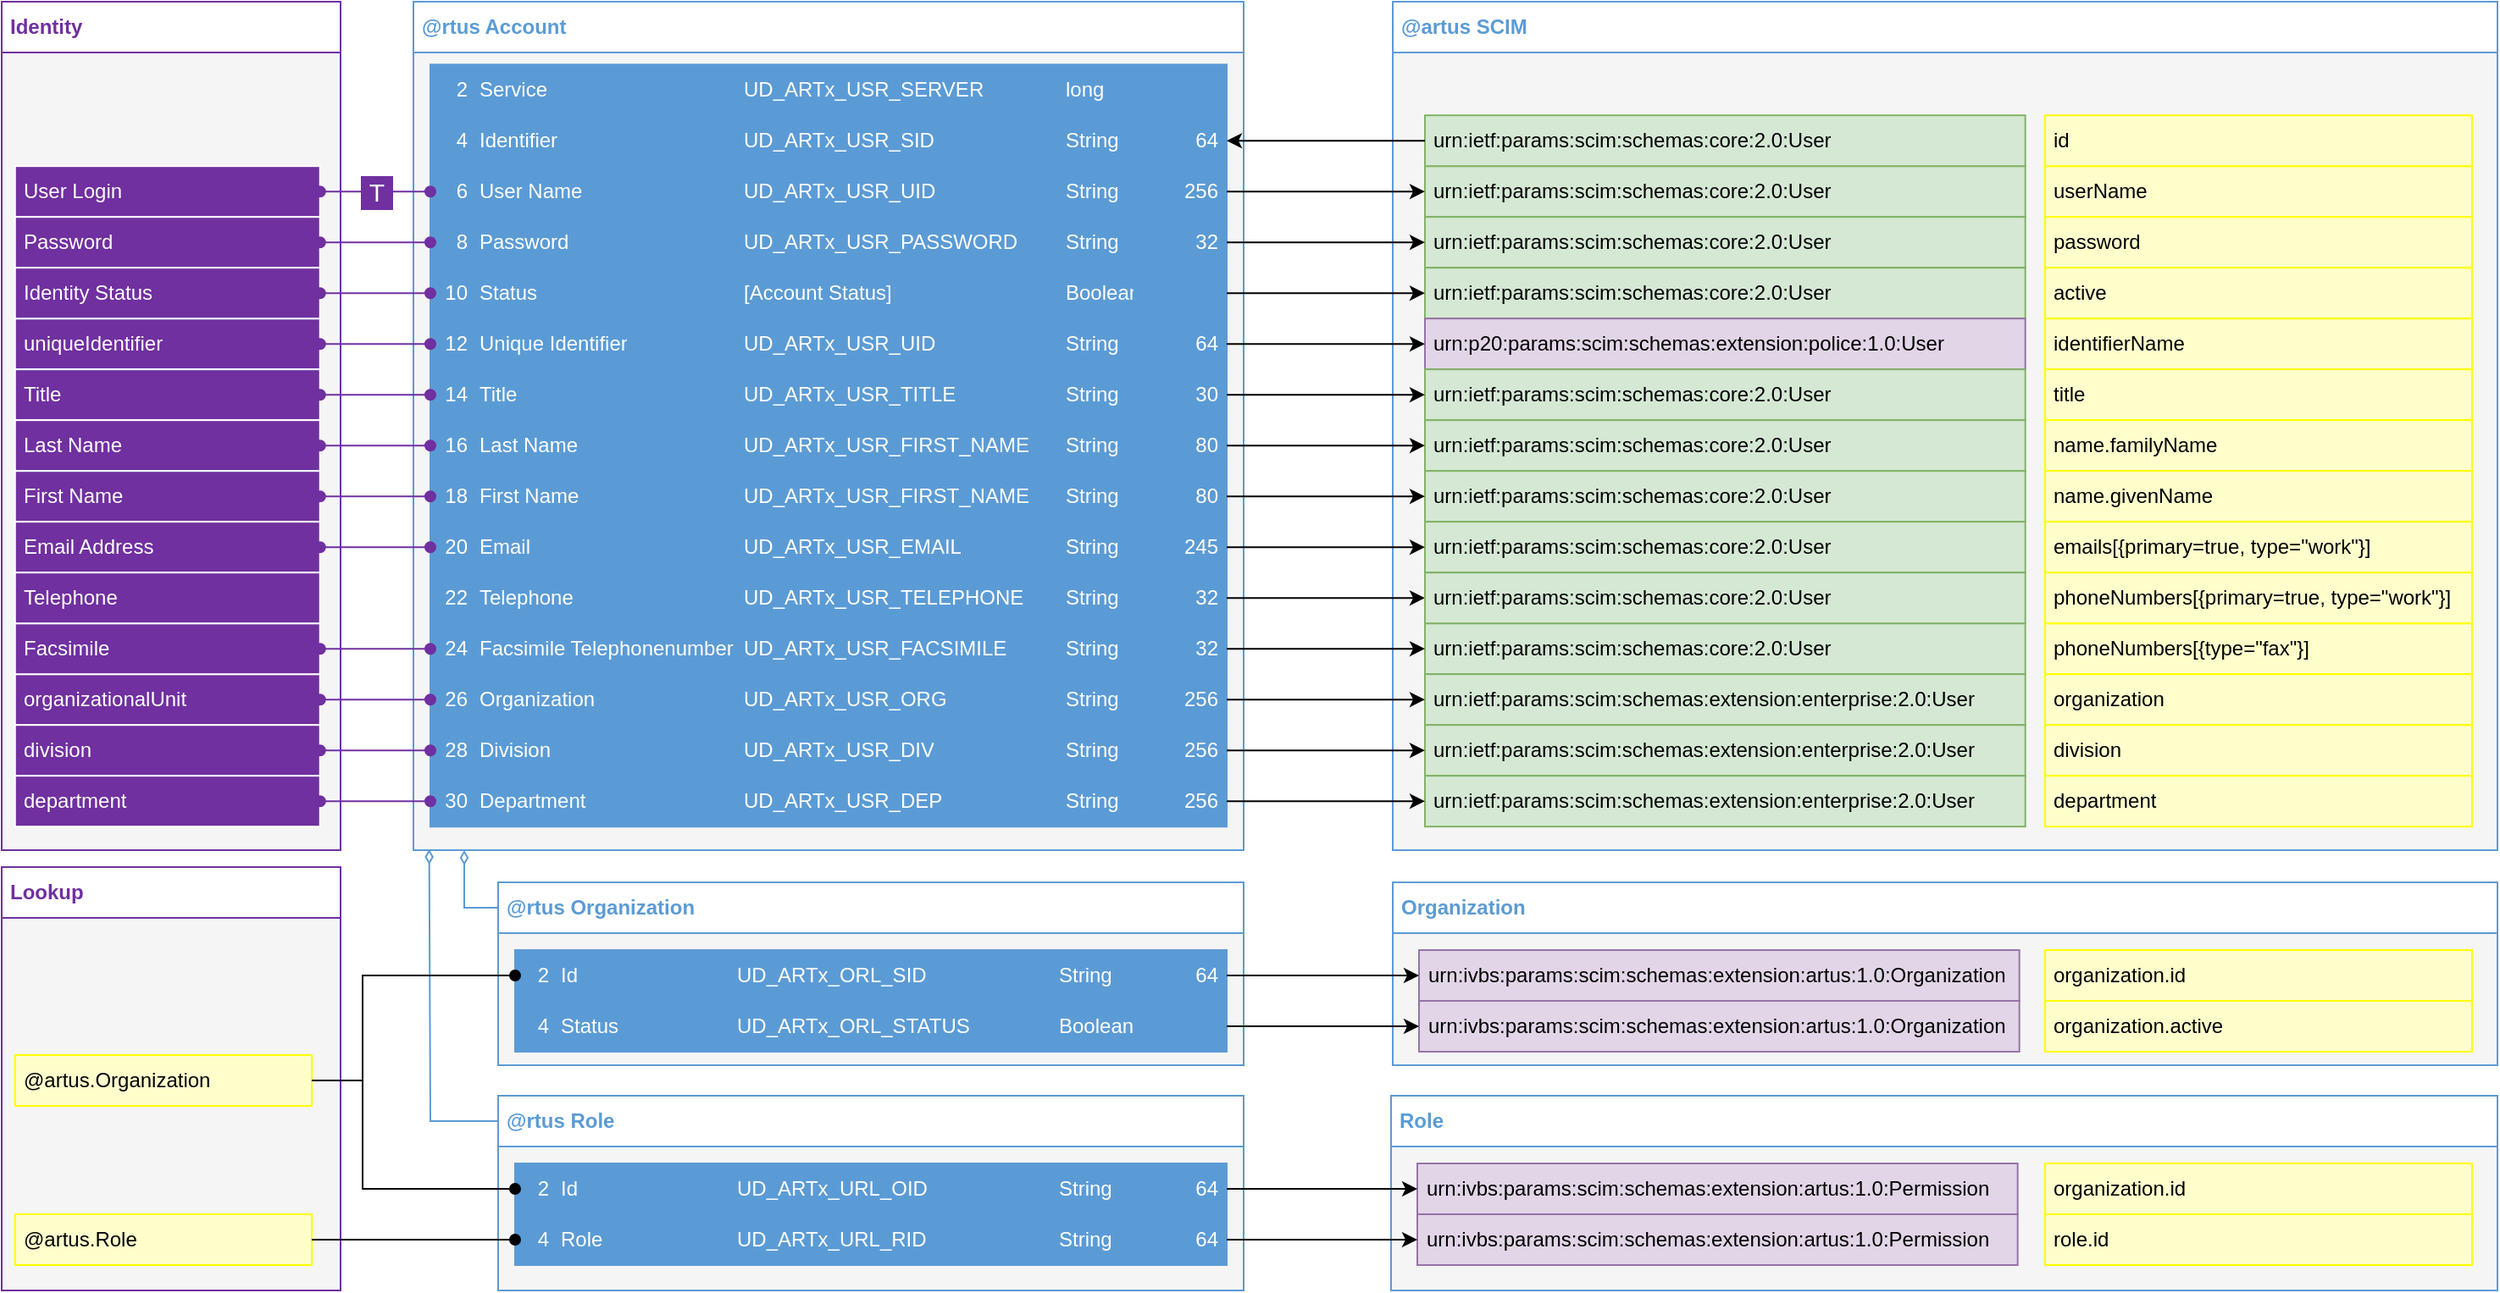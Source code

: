 <mxfile version="24.1.0" type="device" pages="3">
  <diagram name="@rtus Account" id="Vmj3-iElVKvDOlGkBP9f">
    <mxGraphModel dx="1420" dy="790" grid="1" gridSize="10" guides="1" tooltips="1" connect="1" arrows="1" fold="1" page="1" pageScale="1" pageWidth="1654" pageHeight="1169" math="0" shadow="0">
      <root>
        <mxCell id="0" />
        <mxCell id="1" parent="0" />
        <mxCell id="cykdBwdM0Bds0NIfHY12-3" value="Identity" style="rounded=0;whiteSpace=wrap;html=1;strokeColor=#7030A0;fontColor=#7030A0;fontStyle=1;verticalAlign=middle;align=left;spacingLeft=3;" parent="1" vertex="1">
          <mxGeometry x="7" y="9" width="200" height="30" as="geometry" />
        </mxCell>
        <mxCell id="cykdBwdM0Bds0NIfHY12-5" value="" style="rounded=0;whiteSpace=wrap;html=1;strokeColor=#7030A0;fillColor=#f5f5f5;fontColor=#333333;" parent="1" vertex="1">
          <mxGeometry x="7" y="39" width="200" height="471" as="geometry" />
        </mxCell>
        <mxCell id="cykdBwdM0Bds0NIfHY12-6" value="User Login" style="rounded=0;whiteSpace=wrap;html=1;strokeColor=#FFFFFF;fillColor=#7030A0;fontColor=#FFFFFF;align=left;spacingLeft=3;" parent="1" vertex="1">
          <mxGeometry x="14.874" y="106.09" width="180" height="30" as="geometry" />
        </mxCell>
        <mxCell id="cykdBwdM0Bds0NIfHY12-7" value="Password" style="rounded=0;whiteSpace=wrap;html=1;strokeColor=#FFFFFF;fillColor=#7030A0;fontColor=#FFFFFF;align=left;spacingLeft=3;" parent="1" vertex="1">
          <mxGeometry x="14.874" y="136.09" width="180" height="30" as="geometry" />
        </mxCell>
        <mxCell id="cykdBwdM0Bds0NIfHY12-8" value="uniqueIdentifier" style="rounded=0;whiteSpace=wrap;html=1;strokeColor=#FFFFFF;fillColor=#7030A0;fontColor=#FFFFFF;align=left;spacingLeft=3;" parent="1" vertex="1">
          <mxGeometry x="14.874" y="196.09" width="180" height="30" as="geometry" />
        </mxCell>
        <mxCell id="cykdBwdM0Bds0NIfHY12-9" value="Title" style="rounded=0;whiteSpace=wrap;html=1;strokeColor=#FFFFFF;fillColor=#7030A0;fontColor=#FFFFFF;align=left;spacingLeft=3;" parent="1" vertex="1">
          <mxGeometry x="14.874" y="226.09" width="180" height="30" as="geometry" />
        </mxCell>
        <mxCell id="cykdBwdM0Bds0NIfHY12-10" value="@rtus Account" style="rounded=0;whiteSpace=wrap;html=1;strokeColor=#5B9BD5;fontColor=#5B9BD5;fontStyle=1;verticalAlign=middle;align=left;spacingLeft=3;" parent="1" vertex="1">
          <mxGeometry x="250" y="9" width="490" height="30" as="geometry" />
        </mxCell>
        <mxCell id="cykdBwdM0Bds0NIfHY12-11" value="" style="rounded=0;whiteSpace=wrap;html=1;strokeColor=#5B9BD5;fillColor=#f5f5f5;fontColor=#333333;" parent="1" vertex="1">
          <mxGeometry x="250" y="39" width="490" height="471" as="geometry" />
        </mxCell>
        <mxCell id="cykdBwdM0Bds0NIfHY12-13" value="" style="shape=table;startSize=0;container=1;collapsible=0;childLayout=tableLayout;fillColor=#5B9BD5;strokeColor=#5B9BD5;fontColor=#FFFFFF;spacingRight=3;spacingLeft=3;" parent="1" vertex="1">
          <mxGeometry x="260" y="46.09" width="470" height="450" as="geometry" />
        </mxCell>
        <mxCell id="cykdBwdM0Bds0NIfHY12-14" value="" style="shape=tableRow;horizontal=0;startSize=0;swimlaneHead=0;swimlaneBody=0;strokeColor=inherit;top=0;left=0;bottom=0;right=0;collapsible=0;dropTarget=0;fillColor=none;points=[[0,0.5],[1,0.5]];portConstraint=eastwest;fontColor=#FFFFFF;" parent="cykdBwdM0Bds0NIfHY12-13" vertex="1">
          <mxGeometry width="470" height="30" as="geometry" />
        </mxCell>
        <mxCell id="cykdBwdM0Bds0NIfHY12-15" value="2" style="shape=partialRectangle;html=1;whiteSpace=wrap;connectable=0;overflow=hidden;fillColor=none;top=0;left=0;bottom=0;right=0;pointerEvents=1;align=right;spacingLeft=3;fontColor=#FFFFFF;" parent="cykdBwdM0Bds0NIfHY12-14" vertex="1">
          <mxGeometry width="24" height="30" as="geometry">
            <mxRectangle width="24" height="30" as="alternateBounds" />
          </mxGeometry>
        </mxCell>
        <mxCell id="cykdBwdM0Bds0NIfHY12-16" value="Service" style="shape=partialRectangle;html=1;whiteSpace=wrap;connectable=0;strokeColor=#BD0100;overflow=hidden;fillColor=none;top=0;left=0;bottom=0;right=0;pointerEvents=1;align=left;spacingLeft=3;fontColor=#FFFFFF;" parent="cykdBwdM0Bds0NIfHY12-14" vertex="1">
          <mxGeometry x="24" width="156" height="30" as="geometry">
            <mxRectangle width="156" height="30" as="alternateBounds" />
          </mxGeometry>
        </mxCell>
        <mxCell id="cykdBwdM0Bds0NIfHY12-17" value="UD_ARTx_USR_SERVER" style="shape=partialRectangle;html=1;whiteSpace=wrap;connectable=0;strokeColor=#BD0100;overflow=hidden;fillColor=none;top=0;left=0;bottom=0;right=0;pointerEvents=1;align=left;spacingLeft=3;fontColor=#FFFFFF;" parent="cykdBwdM0Bds0NIfHY12-14" vertex="1">
          <mxGeometry x="180" width="190" height="30" as="geometry">
            <mxRectangle width="190" height="30" as="alternateBounds" />
          </mxGeometry>
        </mxCell>
        <mxCell id="cykdBwdM0Bds0NIfHY12-18" value="long" style="shape=partialRectangle;html=1;whiteSpace=wrap;connectable=0;strokeColor=#BD0100;overflow=hidden;fillColor=none;top=0;left=0;bottom=0;right=0;pointerEvents=1;align=left;spacingLeft=3;fontColor=#FFFFFF;" parent="cykdBwdM0Bds0NIfHY12-14" vertex="1">
          <mxGeometry x="370" width="45" height="30" as="geometry">
            <mxRectangle width="45" height="30" as="alternateBounds" />
          </mxGeometry>
        </mxCell>
        <mxCell id="cykdBwdM0Bds0NIfHY12-29" style="shape=partialRectangle;html=1;whiteSpace=wrap;connectable=0;strokeColor=#BD0100;overflow=hidden;fillColor=none;top=0;left=0;bottom=0;right=0;pointerEvents=1;align=left;spacingLeft=3;fontColor=#FFFFFF;" parent="cykdBwdM0Bds0NIfHY12-14" vertex="1">
          <mxGeometry x="415" width="55" height="30" as="geometry">
            <mxRectangle width="55" height="30" as="alternateBounds" />
          </mxGeometry>
        </mxCell>
        <mxCell id="cykdBwdM0Bds0NIfHY12-24" style="shape=tableRow;horizontal=0;startSize=0;swimlaneHead=0;swimlaneBody=0;strokeColor=inherit;top=0;left=0;bottom=0;right=0;collapsible=0;dropTarget=0;fillColor=none;points=[[0,0.5],[1,0.5]];portConstraint=eastwest;fontColor=#FFFFFF;" parent="cykdBwdM0Bds0NIfHY12-13" vertex="1">
          <mxGeometry y="30" width="470" height="30" as="geometry" />
        </mxCell>
        <mxCell id="cykdBwdM0Bds0NIfHY12-25" value="4" style="shape=partialRectangle;html=1;whiteSpace=wrap;connectable=0;strokeColor=inherit;overflow=hidden;fillColor=none;top=0;left=0;bottom=0;right=0;pointerEvents=1;align=right;spacingLeft=3;fontColor=#FFFFFF;" parent="cykdBwdM0Bds0NIfHY12-24" vertex="1">
          <mxGeometry width="24" height="30" as="geometry">
            <mxRectangle width="24" height="30" as="alternateBounds" />
          </mxGeometry>
        </mxCell>
        <mxCell id="cykdBwdM0Bds0NIfHY12-26" value="Identifier" style="shape=partialRectangle;html=1;whiteSpace=wrap;connectable=0;strokeColor=inherit;overflow=hidden;fillColor=none;top=0;left=0;bottom=0;right=0;pointerEvents=1;align=left;spacingLeft=3;fontColor=#FFFFFF;" parent="cykdBwdM0Bds0NIfHY12-24" vertex="1">
          <mxGeometry x="24" width="156" height="30" as="geometry">
            <mxRectangle width="156" height="30" as="alternateBounds" />
          </mxGeometry>
        </mxCell>
        <mxCell id="cykdBwdM0Bds0NIfHY12-27" value="UD_ARTx_USR_SID" style="shape=partialRectangle;html=1;whiteSpace=wrap;connectable=0;strokeColor=inherit;overflow=hidden;fillColor=none;top=0;left=0;bottom=0;right=0;pointerEvents=1;align=left;spacingLeft=3;fontColor=#FFFFFF;" parent="cykdBwdM0Bds0NIfHY12-24" vertex="1">
          <mxGeometry x="180" width="190" height="30" as="geometry">
            <mxRectangle width="190" height="30" as="alternateBounds" />
          </mxGeometry>
        </mxCell>
        <mxCell id="cykdBwdM0Bds0NIfHY12-28" value="String" style="shape=partialRectangle;html=1;whiteSpace=wrap;connectable=0;strokeColor=inherit;overflow=hidden;fillColor=none;top=0;left=0;bottom=0;right=0;pointerEvents=1;align=left;spacingLeft=3;fontColor=#FFFFFF;" parent="cykdBwdM0Bds0NIfHY12-24" vertex="1">
          <mxGeometry x="370" width="45" height="30" as="geometry">
            <mxRectangle width="45" height="30" as="alternateBounds" />
          </mxGeometry>
        </mxCell>
        <mxCell id="cykdBwdM0Bds0NIfHY12-30" value="64" style="shape=partialRectangle;whiteSpace=wrap;connectable=0;strokeColor=inherit;overflow=hidden;fillColor=none;top=0;left=0;bottom=0;right=0;pointerEvents=1;align=right;spacingLeft=3;fontColor=#FFFFFF;spacingRight=3;" parent="cykdBwdM0Bds0NIfHY12-24" vertex="1">
          <mxGeometry x="415" width="55" height="30" as="geometry">
            <mxRectangle width="55" height="30" as="alternateBounds" />
          </mxGeometry>
        </mxCell>
        <mxCell id="cykdBwdM0Bds0NIfHY12-31" style="shape=tableRow;horizontal=0;startSize=0;swimlaneHead=0;swimlaneBody=0;strokeColor=inherit;top=0;left=0;bottom=0;right=0;collapsible=0;dropTarget=0;fillColor=none;points=[[0,0.5],[1,0.5]];portConstraint=eastwest;fontColor=#FFFFFF;" parent="cykdBwdM0Bds0NIfHY12-13" vertex="1">
          <mxGeometry y="60" width="470" height="30" as="geometry" />
        </mxCell>
        <mxCell id="cykdBwdM0Bds0NIfHY12-32" value="6" style="shape=partialRectangle;html=1;whiteSpace=wrap;connectable=0;strokeColor=inherit;overflow=hidden;fillColor=none;top=0;left=0;bottom=0;right=0;pointerEvents=1;align=right;spacingLeft=3;fontColor=#FFFFFF;" parent="cykdBwdM0Bds0NIfHY12-31" vertex="1">
          <mxGeometry width="24" height="30" as="geometry">
            <mxRectangle width="24" height="30" as="alternateBounds" />
          </mxGeometry>
        </mxCell>
        <mxCell id="cykdBwdM0Bds0NIfHY12-33" value="User Name" style="shape=partialRectangle;html=1;whiteSpace=wrap;connectable=0;strokeColor=inherit;overflow=hidden;fillColor=none;top=0;left=0;bottom=0;right=0;pointerEvents=1;align=left;spacingLeft=3;fontColor=#FFFFFF;" parent="cykdBwdM0Bds0NIfHY12-31" vertex="1">
          <mxGeometry x="24" width="156" height="30" as="geometry">
            <mxRectangle width="156" height="30" as="alternateBounds" />
          </mxGeometry>
        </mxCell>
        <mxCell id="cykdBwdM0Bds0NIfHY12-34" value="UD_ARTx_USR_UID" style="shape=partialRectangle;html=1;whiteSpace=wrap;connectable=0;strokeColor=inherit;overflow=hidden;fillColor=none;top=0;left=0;bottom=0;right=0;pointerEvents=1;align=left;spacingLeft=3;fontColor=#FFFFFF;" parent="cykdBwdM0Bds0NIfHY12-31" vertex="1">
          <mxGeometry x="180" width="190" height="30" as="geometry">
            <mxRectangle width="190" height="30" as="alternateBounds" />
          </mxGeometry>
        </mxCell>
        <mxCell id="cykdBwdM0Bds0NIfHY12-35" value="String" style="shape=partialRectangle;html=1;whiteSpace=wrap;connectable=0;strokeColor=inherit;overflow=hidden;fillColor=none;top=0;left=0;bottom=0;right=0;pointerEvents=1;align=left;spacingLeft=3;fontColor=#FFFFFF;" parent="cykdBwdM0Bds0NIfHY12-31" vertex="1">
          <mxGeometry x="370" width="45" height="30" as="geometry">
            <mxRectangle width="45" height="30" as="alternateBounds" />
          </mxGeometry>
        </mxCell>
        <mxCell id="cykdBwdM0Bds0NIfHY12-36" value="256" style="shape=partialRectangle;html=1;whiteSpace=wrap;connectable=0;strokeColor=inherit;overflow=hidden;fillColor=none;top=0;left=0;bottom=0;right=0;pointerEvents=1;align=right;spacingLeft=3;fontColor=#FFFFFF;spacingRight=3;" parent="cykdBwdM0Bds0NIfHY12-31" vertex="1">
          <mxGeometry x="415" width="55" height="30" as="geometry">
            <mxRectangle width="55" height="30" as="alternateBounds" />
          </mxGeometry>
        </mxCell>
        <mxCell id="cykdBwdM0Bds0NIfHY12-37" style="shape=tableRow;horizontal=0;startSize=0;swimlaneHead=0;swimlaneBody=0;strokeColor=inherit;top=0;left=0;bottom=0;right=0;collapsible=0;dropTarget=0;fillColor=none;points=[[0,0.5],[1,0.5]];portConstraint=eastwest;fontColor=#FFFFFF;" parent="cykdBwdM0Bds0NIfHY12-13" vertex="1">
          <mxGeometry y="90" width="470" height="30" as="geometry" />
        </mxCell>
        <mxCell id="cykdBwdM0Bds0NIfHY12-38" value="8" style="shape=partialRectangle;html=1;whiteSpace=wrap;connectable=0;strokeColor=inherit;overflow=hidden;fillColor=none;top=0;left=0;bottom=0;right=0;pointerEvents=1;align=right;spacingLeft=3;fontColor=#FFFFFF;" parent="cykdBwdM0Bds0NIfHY12-37" vertex="1">
          <mxGeometry width="24" height="30" as="geometry">
            <mxRectangle width="24" height="30" as="alternateBounds" />
          </mxGeometry>
        </mxCell>
        <mxCell id="cykdBwdM0Bds0NIfHY12-39" value="Password" style="shape=partialRectangle;html=1;whiteSpace=wrap;connectable=0;strokeColor=inherit;overflow=hidden;fillColor=none;top=0;left=0;bottom=0;right=0;pointerEvents=1;align=left;spacingLeft=3;fontColor=#FFFFFF;" parent="cykdBwdM0Bds0NIfHY12-37" vertex="1">
          <mxGeometry x="24" width="156" height="30" as="geometry">
            <mxRectangle width="156" height="30" as="alternateBounds" />
          </mxGeometry>
        </mxCell>
        <mxCell id="cykdBwdM0Bds0NIfHY12-40" value="UD_ARTx_USR_PASSWORD" style="shape=partialRectangle;html=1;whiteSpace=wrap;connectable=0;strokeColor=inherit;overflow=hidden;fillColor=none;top=0;left=0;bottom=0;right=0;pointerEvents=1;align=left;spacingLeft=3;fontColor=#FFFFFF;" parent="cykdBwdM0Bds0NIfHY12-37" vertex="1">
          <mxGeometry x="180" width="190" height="30" as="geometry">
            <mxRectangle width="190" height="30" as="alternateBounds" />
          </mxGeometry>
        </mxCell>
        <mxCell id="cykdBwdM0Bds0NIfHY12-41" value="String" style="shape=partialRectangle;html=1;whiteSpace=wrap;connectable=0;strokeColor=inherit;overflow=hidden;fillColor=none;top=0;left=0;bottom=0;right=0;pointerEvents=1;align=left;spacingLeft=3;fontColor=#FFFFFF;" parent="cykdBwdM0Bds0NIfHY12-37" vertex="1">
          <mxGeometry x="370" width="45" height="30" as="geometry">
            <mxRectangle width="45" height="30" as="alternateBounds" />
          </mxGeometry>
        </mxCell>
        <mxCell id="cykdBwdM0Bds0NIfHY12-42" value="32" style="shape=partialRectangle;html=1;whiteSpace=wrap;connectable=0;strokeColor=inherit;overflow=hidden;fillColor=none;top=0;left=0;bottom=0;right=0;pointerEvents=1;align=right;spacingLeft=3;fontColor=#FFFFFF;spacingRight=3;" parent="cykdBwdM0Bds0NIfHY12-37" vertex="1">
          <mxGeometry x="415" width="55" height="30" as="geometry">
            <mxRectangle width="55" height="30" as="alternateBounds" />
          </mxGeometry>
        </mxCell>
        <mxCell id="cykdBwdM0Bds0NIfHY12-43" style="shape=tableRow;horizontal=0;startSize=0;swimlaneHead=0;swimlaneBody=0;strokeColor=inherit;top=0;left=0;bottom=0;right=0;collapsible=0;dropTarget=0;fillColor=none;points=[[0,0.5],[1,0.5]];portConstraint=eastwest;fontColor=#FFFFFF;" parent="cykdBwdM0Bds0NIfHY12-13" vertex="1">
          <mxGeometry y="120" width="470" height="30" as="geometry" />
        </mxCell>
        <mxCell id="cykdBwdM0Bds0NIfHY12-44" value="10" style="shape=partialRectangle;html=1;whiteSpace=wrap;connectable=0;strokeColor=inherit;overflow=hidden;fillColor=none;top=0;left=0;bottom=0;right=0;pointerEvents=1;align=right;spacingLeft=3;fontColor=#FFFFFF;" parent="cykdBwdM0Bds0NIfHY12-43" vertex="1">
          <mxGeometry width="24" height="30" as="geometry">
            <mxRectangle width="24" height="30" as="alternateBounds" />
          </mxGeometry>
        </mxCell>
        <mxCell id="cykdBwdM0Bds0NIfHY12-45" value="Status" style="shape=partialRectangle;html=1;whiteSpace=wrap;connectable=0;strokeColor=inherit;overflow=hidden;fillColor=none;top=0;left=0;bottom=0;right=0;pointerEvents=1;align=left;spacingLeft=3;fontColor=#FFFFFF;" parent="cykdBwdM0Bds0NIfHY12-43" vertex="1">
          <mxGeometry x="24" width="156" height="30" as="geometry">
            <mxRectangle width="156" height="30" as="alternateBounds" />
          </mxGeometry>
        </mxCell>
        <mxCell id="cykdBwdM0Bds0NIfHY12-46" value="[Account Status]" style="shape=partialRectangle;html=1;whiteSpace=wrap;connectable=0;strokeColor=inherit;overflow=hidden;fillColor=none;top=0;left=0;bottom=0;right=0;pointerEvents=1;align=left;spacingLeft=3;fontColor=#FFFFFF;" parent="cykdBwdM0Bds0NIfHY12-43" vertex="1">
          <mxGeometry x="180" width="190" height="30" as="geometry">
            <mxRectangle width="190" height="30" as="alternateBounds" />
          </mxGeometry>
        </mxCell>
        <mxCell id="cykdBwdM0Bds0NIfHY12-47" value="Boolean" style="shape=partialRectangle;html=1;whiteSpace=wrap;connectable=0;strokeColor=inherit;overflow=hidden;fillColor=none;top=0;left=0;bottom=0;right=0;pointerEvents=1;align=left;spacingLeft=3;fontColor=#FFFFFF;" parent="cykdBwdM0Bds0NIfHY12-43" vertex="1">
          <mxGeometry x="370" width="45" height="30" as="geometry">
            <mxRectangle width="45" height="30" as="alternateBounds" />
          </mxGeometry>
        </mxCell>
        <mxCell id="cykdBwdM0Bds0NIfHY12-48" value="" style="shape=partialRectangle;html=1;whiteSpace=wrap;connectable=0;strokeColor=inherit;overflow=hidden;fillColor=none;top=0;left=0;bottom=0;right=0;pointerEvents=1;align=right;spacingLeft=3;fontColor=#FFFFFF;spacingRight=3;" parent="cykdBwdM0Bds0NIfHY12-43" vertex="1">
          <mxGeometry x="415" width="55" height="30" as="geometry">
            <mxRectangle width="55" height="30" as="alternateBounds" />
          </mxGeometry>
        </mxCell>
        <mxCell id="cykdBwdM0Bds0NIfHY12-49" style="shape=tableRow;horizontal=0;startSize=0;swimlaneHead=0;swimlaneBody=0;strokeColor=inherit;top=0;left=0;bottom=0;right=0;collapsible=0;dropTarget=0;fillColor=none;points=[[0,0.5],[1,0.5]];portConstraint=eastwest;fontColor=#FFFFFF;" parent="cykdBwdM0Bds0NIfHY12-13" vertex="1">
          <mxGeometry y="150" width="470" height="30" as="geometry" />
        </mxCell>
        <mxCell id="cykdBwdM0Bds0NIfHY12-50" value="12" style="shape=partialRectangle;html=1;whiteSpace=wrap;connectable=0;strokeColor=inherit;overflow=hidden;fillColor=none;top=0;left=0;bottom=0;right=0;pointerEvents=1;align=right;spacingLeft=3;fontColor=#FFFFFF;" parent="cykdBwdM0Bds0NIfHY12-49" vertex="1">
          <mxGeometry width="24" height="30" as="geometry">
            <mxRectangle width="24" height="30" as="alternateBounds" />
          </mxGeometry>
        </mxCell>
        <mxCell id="cykdBwdM0Bds0NIfHY12-51" value="Unique Identifier" style="shape=partialRectangle;html=1;whiteSpace=wrap;connectable=0;strokeColor=inherit;overflow=hidden;fillColor=none;top=0;left=0;bottom=0;right=0;pointerEvents=1;align=left;spacingLeft=3;fontColor=#FFFFFF;" parent="cykdBwdM0Bds0NIfHY12-49" vertex="1">
          <mxGeometry x="24" width="156" height="30" as="geometry">
            <mxRectangle width="156" height="30" as="alternateBounds" />
          </mxGeometry>
        </mxCell>
        <mxCell id="cykdBwdM0Bds0NIfHY12-52" value="UD_ARTx_USR_UID" style="shape=partialRectangle;html=1;whiteSpace=wrap;connectable=0;strokeColor=inherit;overflow=hidden;fillColor=none;top=0;left=0;bottom=0;right=0;pointerEvents=1;align=left;spacingLeft=3;fontColor=#FFFFFF;" parent="cykdBwdM0Bds0NIfHY12-49" vertex="1">
          <mxGeometry x="180" width="190" height="30" as="geometry">
            <mxRectangle width="190" height="30" as="alternateBounds" />
          </mxGeometry>
        </mxCell>
        <mxCell id="cykdBwdM0Bds0NIfHY12-53" value="String" style="shape=partialRectangle;html=1;whiteSpace=wrap;connectable=0;strokeColor=inherit;overflow=hidden;fillColor=none;top=0;left=0;bottom=0;right=0;pointerEvents=1;align=left;spacingLeft=3;fontColor=#FFFFFF;" parent="cykdBwdM0Bds0NIfHY12-49" vertex="1">
          <mxGeometry x="370" width="45" height="30" as="geometry">
            <mxRectangle width="45" height="30" as="alternateBounds" />
          </mxGeometry>
        </mxCell>
        <mxCell id="cykdBwdM0Bds0NIfHY12-54" value="64" style="shape=partialRectangle;html=1;whiteSpace=wrap;connectable=0;strokeColor=inherit;overflow=hidden;fillColor=none;top=0;left=0;bottom=0;right=0;pointerEvents=1;align=right;spacingLeft=3;fontColor=#FFFFFF;spacingRight=3;" parent="cykdBwdM0Bds0NIfHY12-49" vertex="1">
          <mxGeometry x="415" width="55" height="30" as="geometry">
            <mxRectangle width="55" height="30" as="alternateBounds" />
          </mxGeometry>
        </mxCell>
        <mxCell id="cykdBwdM0Bds0NIfHY12-55" style="shape=tableRow;horizontal=0;startSize=0;swimlaneHead=0;swimlaneBody=0;strokeColor=inherit;top=0;left=0;bottom=0;right=0;collapsible=0;dropTarget=0;fillColor=none;points=[[0,0.5],[1,0.5]];portConstraint=eastwest;fontColor=#FFFFFF;" parent="cykdBwdM0Bds0NIfHY12-13" vertex="1">
          <mxGeometry y="180" width="470" height="30" as="geometry" />
        </mxCell>
        <mxCell id="cykdBwdM0Bds0NIfHY12-56" value="14" style="shape=partialRectangle;html=1;whiteSpace=wrap;connectable=0;strokeColor=inherit;overflow=hidden;fillColor=none;top=0;left=0;bottom=0;right=0;pointerEvents=1;align=right;spacingLeft=3;fontColor=#FFFFFF;" parent="cykdBwdM0Bds0NIfHY12-55" vertex="1">
          <mxGeometry width="24" height="30" as="geometry">
            <mxRectangle width="24" height="30" as="alternateBounds" />
          </mxGeometry>
        </mxCell>
        <mxCell id="cykdBwdM0Bds0NIfHY12-57" value="Title" style="shape=partialRectangle;html=1;whiteSpace=wrap;connectable=0;strokeColor=inherit;overflow=hidden;fillColor=none;top=0;left=0;bottom=0;right=0;pointerEvents=1;align=left;spacingLeft=3;fontColor=#FFFFFF;" parent="cykdBwdM0Bds0NIfHY12-55" vertex="1">
          <mxGeometry x="24" width="156" height="30" as="geometry">
            <mxRectangle width="156" height="30" as="alternateBounds" />
          </mxGeometry>
        </mxCell>
        <mxCell id="cykdBwdM0Bds0NIfHY12-58" value="UD_ARTx_USR_TITLE" style="shape=partialRectangle;html=1;whiteSpace=wrap;connectable=0;strokeColor=inherit;overflow=hidden;fillColor=none;top=0;left=0;bottom=0;right=0;pointerEvents=1;align=left;spacingLeft=3;fontColor=#FFFFFF;" parent="cykdBwdM0Bds0NIfHY12-55" vertex="1">
          <mxGeometry x="180" width="190" height="30" as="geometry">
            <mxRectangle width="190" height="30" as="alternateBounds" />
          </mxGeometry>
        </mxCell>
        <mxCell id="cykdBwdM0Bds0NIfHY12-59" value="String" style="shape=partialRectangle;html=1;whiteSpace=wrap;connectable=0;strokeColor=inherit;overflow=hidden;fillColor=none;top=0;left=0;bottom=0;right=0;pointerEvents=1;align=left;spacingLeft=3;fontColor=#FFFFFF;" parent="cykdBwdM0Bds0NIfHY12-55" vertex="1">
          <mxGeometry x="370" width="45" height="30" as="geometry">
            <mxRectangle width="45" height="30" as="alternateBounds" />
          </mxGeometry>
        </mxCell>
        <mxCell id="cykdBwdM0Bds0NIfHY12-60" value="30" style="shape=partialRectangle;html=1;whiteSpace=wrap;connectable=0;strokeColor=inherit;overflow=hidden;fillColor=none;top=0;left=0;bottom=0;right=0;pointerEvents=1;align=right;spacingLeft=3;fontColor=#FFFFFF;spacingRight=3;" parent="cykdBwdM0Bds0NIfHY12-55" vertex="1">
          <mxGeometry x="415" width="55" height="30" as="geometry">
            <mxRectangle width="55" height="30" as="alternateBounds" />
          </mxGeometry>
        </mxCell>
        <mxCell id="cykdBwdM0Bds0NIfHY12-61" style="shape=tableRow;horizontal=0;startSize=0;swimlaneHead=0;swimlaneBody=0;strokeColor=inherit;top=0;left=0;bottom=0;right=0;collapsible=0;dropTarget=0;fillColor=none;points=[[0,0.5],[1,0.5]];portConstraint=eastwest;fontColor=#FFFFFF;" parent="cykdBwdM0Bds0NIfHY12-13" vertex="1">
          <mxGeometry y="210" width="470" height="30" as="geometry" />
        </mxCell>
        <mxCell id="cykdBwdM0Bds0NIfHY12-62" value="16" style="shape=partialRectangle;html=1;whiteSpace=wrap;connectable=0;strokeColor=inherit;overflow=hidden;fillColor=none;top=0;left=0;bottom=0;right=0;pointerEvents=1;align=right;spacingLeft=3;fontColor=#FFFFFF;" parent="cykdBwdM0Bds0NIfHY12-61" vertex="1">
          <mxGeometry width="24" height="30" as="geometry">
            <mxRectangle width="24" height="30" as="alternateBounds" />
          </mxGeometry>
        </mxCell>
        <mxCell id="cykdBwdM0Bds0NIfHY12-63" value="Last Name" style="shape=partialRectangle;html=1;whiteSpace=wrap;connectable=0;strokeColor=inherit;overflow=hidden;fillColor=none;top=0;left=0;bottom=0;right=0;pointerEvents=1;align=left;spacingLeft=3;fontColor=#FFFFFF;" parent="cykdBwdM0Bds0NIfHY12-61" vertex="1">
          <mxGeometry x="24" width="156" height="30" as="geometry">
            <mxRectangle width="156" height="30" as="alternateBounds" />
          </mxGeometry>
        </mxCell>
        <mxCell id="cykdBwdM0Bds0NIfHY12-64" value="UD_ARTx_USR_FIRST_NAME" style="shape=partialRectangle;html=1;whiteSpace=wrap;connectable=0;strokeColor=inherit;overflow=hidden;fillColor=none;top=0;left=0;bottom=0;right=0;pointerEvents=1;align=left;spacingLeft=3;fontColor=#FFFFFF;" parent="cykdBwdM0Bds0NIfHY12-61" vertex="1">
          <mxGeometry x="180" width="190" height="30" as="geometry">
            <mxRectangle width="190" height="30" as="alternateBounds" />
          </mxGeometry>
        </mxCell>
        <mxCell id="cykdBwdM0Bds0NIfHY12-65" value="String" style="shape=partialRectangle;html=1;whiteSpace=wrap;connectable=0;strokeColor=inherit;overflow=hidden;fillColor=none;top=0;left=0;bottom=0;right=0;pointerEvents=1;align=left;spacingLeft=3;fontColor=#FFFFFF;" parent="cykdBwdM0Bds0NIfHY12-61" vertex="1">
          <mxGeometry x="370" width="45" height="30" as="geometry">
            <mxRectangle width="45" height="30" as="alternateBounds" />
          </mxGeometry>
        </mxCell>
        <mxCell id="cykdBwdM0Bds0NIfHY12-66" value="80" style="shape=partialRectangle;html=1;whiteSpace=wrap;connectable=0;strokeColor=inherit;overflow=hidden;fillColor=none;top=0;left=0;bottom=0;right=0;pointerEvents=1;align=right;spacingLeft=3;fontColor=#FFFFFF;spacingRight=3;" parent="cykdBwdM0Bds0NIfHY12-61" vertex="1">
          <mxGeometry x="415" width="55" height="30" as="geometry">
            <mxRectangle width="55" height="30" as="alternateBounds" />
          </mxGeometry>
        </mxCell>
        <mxCell id="cykdBwdM0Bds0NIfHY12-67" style="shape=tableRow;horizontal=0;startSize=0;swimlaneHead=0;swimlaneBody=0;strokeColor=inherit;top=0;left=0;bottom=0;right=0;collapsible=0;dropTarget=0;fillColor=none;points=[[0,0.5],[1,0.5]];portConstraint=eastwest;fontColor=#FFFFFF;" parent="cykdBwdM0Bds0NIfHY12-13" vertex="1">
          <mxGeometry y="240" width="470" height="30" as="geometry" />
        </mxCell>
        <mxCell id="cykdBwdM0Bds0NIfHY12-68" value="18" style="shape=partialRectangle;html=1;whiteSpace=wrap;connectable=0;strokeColor=inherit;overflow=hidden;fillColor=none;top=0;left=0;bottom=0;right=0;pointerEvents=1;align=right;spacingLeft=3;fontColor=#FFFFFF;" parent="cykdBwdM0Bds0NIfHY12-67" vertex="1">
          <mxGeometry width="24" height="30" as="geometry">
            <mxRectangle width="24" height="30" as="alternateBounds" />
          </mxGeometry>
        </mxCell>
        <mxCell id="cykdBwdM0Bds0NIfHY12-69" value="First Name" style="shape=partialRectangle;html=1;whiteSpace=wrap;connectable=0;strokeColor=inherit;overflow=hidden;fillColor=none;top=0;left=0;bottom=0;right=0;pointerEvents=1;align=left;spacingLeft=3;fontColor=#FFFFFF;" parent="cykdBwdM0Bds0NIfHY12-67" vertex="1">
          <mxGeometry x="24" width="156" height="30" as="geometry">
            <mxRectangle width="156" height="30" as="alternateBounds" />
          </mxGeometry>
        </mxCell>
        <mxCell id="cykdBwdM0Bds0NIfHY12-70" value="UD_ARTx_USR_FIRST_NAME" style="shape=partialRectangle;html=1;whiteSpace=wrap;connectable=0;strokeColor=inherit;overflow=hidden;fillColor=none;top=0;left=0;bottom=0;right=0;pointerEvents=1;align=left;spacingLeft=3;fontColor=#FFFFFF;" parent="cykdBwdM0Bds0NIfHY12-67" vertex="1">
          <mxGeometry x="180" width="190" height="30" as="geometry">
            <mxRectangle width="190" height="30" as="alternateBounds" />
          </mxGeometry>
        </mxCell>
        <mxCell id="cykdBwdM0Bds0NIfHY12-71" value="String" style="shape=partialRectangle;html=1;whiteSpace=wrap;connectable=0;strokeColor=inherit;overflow=hidden;fillColor=none;top=0;left=0;bottom=0;right=0;pointerEvents=1;align=left;spacingLeft=3;fontColor=#FFFFFF;" parent="cykdBwdM0Bds0NIfHY12-67" vertex="1">
          <mxGeometry x="370" width="45" height="30" as="geometry">
            <mxRectangle width="45" height="30" as="alternateBounds" />
          </mxGeometry>
        </mxCell>
        <mxCell id="cykdBwdM0Bds0NIfHY12-72" value="80" style="shape=partialRectangle;html=1;whiteSpace=wrap;connectable=0;strokeColor=inherit;overflow=hidden;fillColor=none;top=0;left=0;bottom=0;right=0;pointerEvents=1;align=right;spacingLeft=3;fontColor=#FFFFFF;spacingRight=3;" parent="cykdBwdM0Bds0NIfHY12-67" vertex="1">
          <mxGeometry x="415" width="55" height="30" as="geometry">
            <mxRectangle width="55" height="30" as="alternateBounds" />
          </mxGeometry>
        </mxCell>
        <mxCell id="cykdBwdM0Bds0NIfHY12-73" style="shape=tableRow;horizontal=0;startSize=0;swimlaneHead=0;swimlaneBody=0;strokeColor=inherit;top=0;left=0;bottom=0;right=0;collapsible=0;dropTarget=0;fillColor=none;points=[[0,0.5],[1,0.5]];portConstraint=eastwest;fontColor=#FFFFFF;" parent="cykdBwdM0Bds0NIfHY12-13" vertex="1">
          <mxGeometry y="270" width="470" height="30" as="geometry" />
        </mxCell>
        <mxCell id="cykdBwdM0Bds0NIfHY12-74" value="20" style="shape=partialRectangle;html=1;whiteSpace=wrap;connectable=0;strokeColor=inherit;overflow=hidden;fillColor=none;top=0;left=0;bottom=0;right=0;pointerEvents=1;align=right;spacingLeft=3;fontColor=#FFFFFF;" parent="cykdBwdM0Bds0NIfHY12-73" vertex="1">
          <mxGeometry width="24" height="30" as="geometry">
            <mxRectangle width="24" height="30" as="alternateBounds" />
          </mxGeometry>
        </mxCell>
        <mxCell id="cykdBwdM0Bds0NIfHY12-75" value="Email" style="shape=partialRectangle;html=1;whiteSpace=wrap;connectable=0;strokeColor=inherit;overflow=hidden;fillColor=none;top=0;left=0;bottom=0;right=0;pointerEvents=1;align=left;spacingLeft=3;fontColor=#FFFFFF;" parent="cykdBwdM0Bds0NIfHY12-73" vertex="1">
          <mxGeometry x="24" width="156" height="30" as="geometry">
            <mxRectangle width="156" height="30" as="alternateBounds" />
          </mxGeometry>
        </mxCell>
        <mxCell id="cykdBwdM0Bds0NIfHY12-76" value="UD_ARTx_USR_EMAIL" style="shape=partialRectangle;html=1;whiteSpace=wrap;connectable=0;strokeColor=inherit;overflow=hidden;fillColor=none;top=0;left=0;bottom=0;right=0;pointerEvents=1;align=left;spacingLeft=3;fontColor=#FFFFFF;" parent="cykdBwdM0Bds0NIfHY12-73" vertex="1">
          <mxGeometry x="180" width="190" height="30" as="geometry">
            <mxRectangle width="190" height="30" as="alternateBounds" />
          </mxGeometry>
        </mxCell>
        <mxCell id="cykdBwdM0Bds0NIfHY12-77" value="String" style="shape=partialRectangle;html=1;whiteSpace=wrap;connectable=0;strokeColor=inherit;overflow=hidden;fillColor=none;top=0;left=0;bottom=0;right=0;pointerEvents=1;align=left;spacingLeft=3;fontColor=#FFFFFF;" parent="cykdBwdM0Bds0NIfHY12-73" vertex="1">
          <mxGeometry x="370" width="45" height="30" as="geometry">
            <mxRectangle width="45" height="30" as="alternateBounds" />
          </mxGeometry>
        </mxCell>
        <mxCell id="cykdBwdM0Bds0NIfHY12-78" value="245" style="shape=partialRectangle;html=1;whiteSpace=wrap;connectable=0;strokeColor=inherit;overflow=hidden;fillColor=none;top=0;left=0;bottom=0;right=0;pointerEvents=1;align=right;spacingLeft=3;fontColor=#FFFFFF;spacingRight=3;" parent="cykdBwdM0Bds0NIfHY12-73" vertex="1">
          <mxGeometry x="415" width="55" height="30" as="geometry">
            <mxRectangle width="55" height="30" as="alternateBounds" />
          </mxGeometry>
        </mxCell>
        <mxCell id="cykdBwdM0Bds0NIfHY12-79" style="shape=tableRow;horizontal=0;startSize=0;swimlaneHead=0;swimlaneBody=0;strokeColor=inherit;top=0;left=0;bottom=0;right=0;collapsible=0;dropTarget=0;fillColor=none;points=[[0,0.5],[1,0.5]];portConstraint=eastwest;fontColor=#FFFFFF;" parent="cykdBwdM0Bds0NIfHY12-13" vertex="1">
          <mxGeometry y="300" width="470" height="30" as="geometry" />
        </mxCell>
        <mxCell id="cykdBwdM0Bds0NIfHY12-80" value="22" style="shape=partialRectangle;html=1;whiteSpace=wrap;connectable=0;strokeColor=inherit;overflow=hidden;fillColor=none;top=0;left=0;bottom=0;right=0;pointerEvents=1;align=right;spacingLeft=3;fontColor=#FFFFFF;" parent="cykdBwdM0Bds0NIfHY12-79" vertex="1">
          <mxGeometry width="24" height="30" as="geometry">
            <mxRectangle width="24" height="30" as="alternateBounds" />
          </mxGeometry>
        </mxCell>
        <mxCell id="cykdBwdM0Bds0NIfHY12-81" value="Telephone" style="shape=partialRectangle;html=1;whiteSpace=wrap;connectable=0;strokeColor=inherit;overflow=hidden;fillColor=none;top=0;left=0;bottom=0;right=0;pointerEvents=1;align=left;spacingLeft=3;fontColor=#FFFFFF;" parent="cykdBwdM0Bds0NIfHY12-79" vertex="1">
          <mxGeometry x="24" width="156" height="30" as="geometry">
            <mxRectangle width="156" height="30" as="alternateBounds" />
          </mxGeometry>
        </mxCell>
        <mxCell id="cykdBwdM0Bds0NIfHY12-82" value="UD_ARTx_USR_TELEPHONE" style="shape=partialRectangle;html=1;whiteSpace=wrap;connectable=0;strokeColor=inherit;overflow=hidden;fillColor=none;top=0;left=0;bottom=0;right=0;pointerEvents=1;align=left;spacingLeft=3;fontColor=#FFFFFF;" parent="cykdBwdM0Bds0NIfHY12-79" vertex="1">
          <mxGeometry x="180" width="190" height="30" as="geometry">
            <mxRectangle width="190" height="30" as="alternateBounds" />
          </mxGeometry>
        </mxCell>
        <mxCell id="cykdBwdM0Bds0NIfHY12-83" value="String" style="shape=partialRectangle;html=1;whiteSpace=wrap;connectable=0;strokeColor=inherit;overflow=hidden;fillColor=none;top=0;left=0;bottom=0;right=0;pointerEvents=1;align=left;spacingLeft=3;fontColor=#FFFFFF;" parent="cykdBwdM0Bds0NIfHY12-79" vertex="1">
          <mxGeometry x="370" width="45" height="30" as="geometry">
            <mxRectangle width="45" height="30" as="alternateBounds" />
          </mxGeometry>
        </mxCell>
        <mxCell id="cykdBwdM0Bds0NIfHY12-84" value="32" style="shape=partialRectangle;html=1;whiteSpace=wrap;connectable=0;strokeColor=inherit;overflow=hidden;fillColor=none;top=0;left=0;bottom=0;right=0;pointerEvents=1;align=right;spacingLeft=3;fontColor=#FFFFFF;spacingRight=3;" parent="cykdBwdM0Bds0NIfHY12-79" vertex="1">
          <mxGeometry x="415" width="55" height="30" as="geometry">
            <mxRectangle width="55" height="30" as="alternateBounds" />
          </mxGeometry>
        </mxCell>
        <mxCell id="cykdBwdM0Bds0NIfHY12-85" style="shape=tableRow;horizontal=0;startSize=0;swimlaneHead=0;swimlaneBody=0;strokeColor=inherit;top=0;left=0;bottom=0;right=0;collapsible=0;dropTarget=0;fillColor=none;points=[[0,0.5],[1,0.5]];portConstraint=eastwest;fontColor=#FFFFFF;" parent="cykdBwdM0Bds0NIfHY12-13" vertex="1">
          <mxGeometry y="330" width="470" height="30" as="geometry" />
        </mxCell>
        <mxCell id="cykdBwdM0Bds0NIfHY12-86" value="24" style="shape=partialRectangle;html=1;whiteSpace=wrap;connectable=0;strokeColor=inherit;overflow=hidden;fillColor=none;top=0;left=0;bottom=0;right=0;pointerEvents=1;align=right;spacingLeft=3;fontColor=#FFFFFF;" parent="cykdBwdM0Bds0NIfHY12-85" vertex="1">
          <mxGeometry width="24" height="30" as="geometry">
            <mxRectangle width="24" height="30" as="alternateBounds" />
          </mxGeometry>
        </mxCell>
        <mxCell id="cykdBwdM0Bds0NIfHY12-87" value="Facsimile Telephonenumber" style="shape=partialRectangle;html=1;whiteSpace=wrap;connectable=0;strokeColor=inherit;overflow=hidden;fillColor=none;top=0;left=0;bottom=0;right=0;pointerEvents=1;align=left;spacingLeft=3;fontColor=#FFFFFF;" parent="cykdBwdM0Bds0NIfHY12-85" vertex="1">
          <mxGeometry x="24" width="156" height="30" as="geometry">
            <mxRectangle width="156" height="30" as="alternateBounds" />
          </mxGeometry>
        </mxCell>
        <mxCell id="cykdBwdM0Bds0NIfHY12-88" value="UD_ARTx_USR_FACSIMILE" style="shape=partialRectangle;html=1;whiteSpace=wrap;connectable=0;strokeColor=inherit;overflow=hidden;fillColor=none;top=0;left=0;bottom=0;right=0;pointerEvents=1;align=left;spacingLeft=3;fontColor=#FFFFFF;" parent="cykdBwdM0Bds0NIfHY12-85" vertex="1">
          <mxGeometry x="180" width="190" height="30" as="geometry">
            <mxRectangle width="190" height="30" as="alternateBounds" />
          </mxGeometry>
        </mxCell>
        <mxCell id="cykdBwdM0Bds0NIfHY12-89" value="String" style="shape=partialRectangle;html=1;whiteSpace=wrap;connectable=0;strokeColor=inherit;overflow=hidden;fillColor=none;top=0;left=0;bottom=0;right=0;pointerEvents=1;align=left;spacingLeft=3;fontColor=#FFFFFF;" parent="cykdBwdM0Bds0NIfHY12-85" vertex="1">
          <mxGeometry x="370" width="45" height="30" as="geometry">
            <mxRectangle width="45" height="30" as="alternateBounds" />
          </mxGeometry>
        </mxCell>
        <mxCell id="cykdBwdM0Bds0NIfHY12-90" value="32" style="shape=partialRectangle;html=1;whiteSpace=wrap;connectable=0;strokeColor=inherit;overflow=hidden;fillColor=none;top=0;left=0;bottom=0;right=0;pointerEvents=1;align=right;spacingLeft=3;fontColor=#FFFFFF;spacingRight=3;" parent="cykdBwdM0Bds0NIfHY12-85" vertex="1">
          <mxGeometry x="415" width="55" height="30" as="geometry">
            <mxRectangle width="55" height="30" as="alternateBounds" />
          </mxGeometry>
        </mxCell>
        <mxCell id="cykdBwdM0Bds0NIfHY12-91" style="shape=tableRow;horizontal=0;startSize=0;swimlaneHead=0;swimlaneBody=0;strokeColor=inherit;top=0;left=0;bottom=0;right=0;collapsible=0;dropTarget=0;fillColor=none;points=[[0,0.5],[1,0.5]];portConstraint=eastwest;fontColor=#FFFFFF;" parent="cykdBwdM0Bds0NIfHY12-13" vertex="1">
          <mxGeometry y="360" width="470" height="30" as="geometry" />
        </mxCell>
        <mxCell id="cykdBwdM0Bds0NIfHY12-92" value="26" style="shape=partialRectangle;html=1;whiteSpace=wrap;connectable=0;strokeColor=inherit;overflow=hidden;fillColor=none;top=0;left=0;bottom=0;right=0;pointerEvents=1;align=right;spacingLeft=3;fontColor=#FFFFFF;" parent="cykdBwdM0Bds0NIfHY12-91" vertex="1">
          <mxGeometry width="24" height="30" as="geometry">
            <mxRectangle width="24" height="30" as="alternateBounds" />
          </mxGeometry>
        </mxCell>
        <mxCell id="cykdBwdM0Bds0NIfHY12-93" value="Organization" style="shape=partialRectangle;html=1;whiteSpace=wrap;connectable=0;strokeColor=inherit;overflow=hidden;fillColor=none;top=0;left=0;bottom=0;right=0;pointerEvents=1;align=left;spacingLeft=3;fontColor=#FFFFFF;" parent="cykdBwdM0Bds0NIfHY12-91" vertex="1">
          <mxGeometry x="24" width="156" height="30" as="geometry">
            <mxRectangle width="156" height="30" as="alternateBounds" />
          </mxGeometry>
        </mxCell>
        <mxCell id="cykdBwdM0Bds0NIfHY12-94" value="UD_ARTx_USR_ORG" style="shape=partialRectangle;html=1;whiteSpace=wrap;connectable=0;strokeColor=inherit;overflow=hidden;fillColor=none;top=0;left=0;bottom=0;right=0;pointerEvents=1;align=left;spacingLeft=3;fontColor=#FFFFFF;" parent="cykdBwdM0Bds0NIfHY12-91" vertex="1">
          <mxGeometry x="180" width="190" height="30" as="geometry">
            <mxRectangle width="190" height="30" as="alternateBounds" />
          </mxGeometry>
        </mxCell>
        <mxCell id="cykdBwdM0Bds0NIfHY12-95" value="String" style="shape=partialRectangle;html=1;whiteSpace=wrap;connectable=0;strokeColor=inherit;overflow=hidden;fillColor=none;top=0;left=0;bottom=0;right=0;pointerEvents=1;align=left;spacingLeft=3;fontColor=#FFFFFF;" parent="cykdBwdM0Bds0NIfHY12-91" vertex="1">
          <mxGeometry x="370" width="45" height="30" as="geometry">
            <mxRectangle width="45" height="30" as="alternateBounds" />
          </mxGeometry>
        </mxCell>
        <mxCell id="cykdBwdM0Bds0NIfHY12-96" value="256" style="shape=partialRectangle;html=1;whiteSpace=wrap;connectable=0;strokeColor=inherit;overflow=hidden;fillColor=none;top=0;left=0;bottom=0;right=0;pointerEvents=1;align=right;spacingLeft=3;fontColor=#FFFFFF;spacingRight=3;" parent="cykdBwdM0Bds0NIfHY12-91" vertex="1">
          <mxGeometry x="415" width="55" height="30" as="geometry">
            <mxRectangle width="55" height="30" as="alternateBounds" />
          </mxGeometry>
        </mxCell>
        <mxCell id="cykdBwdM0Bds0NIfHY12-97" style="shape=tableRow;horizontal=0;startSize=0;swimlaneHead=0;swimlaneBody=0;strokeColor=inherit;top=0;left=0;bottom=0;right=0;collapsible=0;dropTarget=0;fillColor=none;points=[[0,0.5],[1,0.5]];portConstraint=eastwest;fontColor=#FFFFFF;" parent="cykdBwdM0Bds0NIfHY12-13" vertex="1">
          <mxGeometry y="390" width="470" height="30" as="geometry" />
        </mxCell>
        <mxCell id="cykdBwdM0Bds0NIfHY12-98" value="28" style="shape=partialRectangle;html=1;whiteSpace=wrap;connectable=0;strokeColor=inherit;overflow=hidden;fillColor=none;top=0;left=0;bottom=0;right=0;pointerEvents=1;align=right;spacingLeft=3;fontColor=#FFFFFF;" parent="cykdBwdM0Bds0NIfHY12-97" vertex="1">
          <mxGeometry width="24" height="30" as="geometry">
            <mxRectangle width="24" height="30" as="alternateBounds" />
          </mxGeometry>
        </mxCell>
        <mxCell id="cykdBwdM0Bds0NIfHY12-99" value="Division" style="shape=partialRectangle;html=1;whiteSpace=wrap;connectable=0;strokeColor=inherit;overflow=hidden;fillColor=none;top=0;left=0;bottom=0;right=0;pointerEvents=1;align=left;spacingLeft=3;fontColor=#FFFFFF;" parent="cykdBwdM0Bds0NIfHY12-97" vertex="1">
          <mxGeometry x="24" width="156" height="30" as="geometry">
            <mxRectangle width="156" height="30" as="alternateBounds" />
          </mxGeometry>
        </mxCell>
        <mxCell id="cykdBwdM0Bds0NIfHY12-100" value="UD_ARTx_USR_DIV" style="shape=partialRectangle;html=1;whiteSpace=wrap;connectable=0;strokeColor=inherit;overflow=hidden;fillColor=none;top=0;left=0;bottom=0;right=0;pointerEvents=1;align=left;spacingLeft=3;fontColor=#FFFFFF;" parent="cykdBwdM0Bds0NIfHY12-97" vertex="1">
          <mxGeometry x="180" width="190" height="30" as="geometry">
            <mxRectangle width="190" height="30" as="alternateBounds" />
          </mxGeometry>
        </mxCell>
        <mxCell id="cykdBwdM0Bds0NIfHY12-101" value="String" style="shape=partialRectangle;html=1;whiteSpace=wrap;connectable=0;strokeColor=inherit;overflow=hidden;fillColor=none;top=0;left=0;bottom=0;right=0;pointerEvents=1;align=left;spacingLeft=3;fontColor=#FFFFFF;" parent="cykdBwdM0Bds0NIfHY12-97" vertex="1">
          <mxGeometry x="370" width="45" height="30" as="geometry">
            <mxRectangle width="45" height="30" as="alternateBounds" />
          </mxGeometry>
        </mxCell>
        <mxCell id="cykdBwdM0Bds0NIfHY12-102" value="256" style="shape=partialRectangle;html=1;whiteSpace=wrap;connectable=0;strokeColor=inherit;overflow=hidden;fillColor=none;top=0;left=0;bottom=0;right=0;pointerEvents=1;align=right;spacingLeft=3;fontColor=#FFFFFF;spacingRight=3;" parent="cykdBwdM0Bds0NIfHY12-97" vertex="1">
          <mxGeometry x="415" width="55" height="30" as="geometry">
            <mxRectangle width="55" height="30" as="alternateBounds" />
          </mxGeometry>
        </mxCell>
        <mxCell id="cykdBwdM0Bds0NIfHY12-103" style="shape=tableRow;horizontal=0;startSize=0;swimlaneHead=0;swimlaneBody=0;strokeColor=inherit;top=0;left=0;bottom=0;right=0;collapsible=0;dropTarget=0;fillColor=none;points=[[0,0.5],[1,0.5]];portConstraint=eastwest;fontColor=#FFFFFF;" parent="cykdBwdM0Bds0NIfHY12-13" vertex="1">
          <mxGeometry y="420" width="470" height="30" as="geometry" />
        </mxCell>
        <mxCell id="cykdBwdM0Bds0NIfHY12-104" value="30" style="shape=partialRectangle;html=1;whiteSpace=wrap;connectable=0;strokeColor=inherit;overflow=hidden;fillColor=none;top=0;left=0;bottom=0;right=0;pointerEvents=1;align=right;spacingLeft=3;fontColor=#FFFFFF;" parent="cykdBwdM0Bds0NIfHY12-103" vertex="1">
          <mxGeometry width="24" height="30" as="geometry">
            <mxRectangle width="24" height="30" as="alternateBounds" />
          </mxGeometry>
        </mxCell>
        <mxCell id="cykdBwdM0Bds0NIfHY12-105" value="Department" style="shape=partialRectangle;html=1;whiteSpace=wrap;connectable=0;strokeColor=inherit;overflow=hidden;fillColor=none;top=0;left=0;bottom=0;right=0;pointerEvents=1;align=left;spacingLeft=3;fontColor=#FFFFFF;" parent="cykdBwdM0Bds0NIfHY12-103" vertex="1">
          <mxGeometry x="24" width="156" height="30" as="geometry">
            <mxRectangle width="156" height="30" as="alternateBounds" />
          </mxGeometry>
        </mxCell>
        <mxCell id="cykdBwdM0Bds0NIfHY12-106" value="UD_ARTx_USR_DEP" style="shape=partialRectangle;html=1;whiteSpace=wrap;connectable=0;strokeColor=inherit;overflow=hidden;fillColor=none;top=0;left=0;bottom=0;right=0;pointerEvents=1;align=left;spacingLeft=3;fontColor=#FFFFFF;" parent="cykdBwdM0Bds0NIfHY12-103" vertex="1">
          <mxGeometry x="180" width="190" height="30" as="geometry">
            <mxRectangle width="190" height="30" as="alternateBounds" />
          </mxGeometry>
        </mxCell>
        <mxCell id="cykdBwdM0Bds0NIfHY12-107" value="String" style="shape=partialRectangle;html=1;whiteSpace=wrap;connectable=0;strokeColor=inherit;overflow=hidden;fillColor=none;top=0;left=0;bottom=0;right=0;pointerEvents=1;align=left;spacingLeft=3;fontColor=#FFFFFF;" parent="cykdBwdM0Bds0NIfHY12-103" vertex="1">
          <mxGeometry x="370" width="45" height="30" as="geometry">
            <mxRectangle width="45" height="30" as="alternateBounds" />
          </mxGeometry>
        </mxCell>
        <mxCell id="cykdBwdM0Bds0NIfHY12-108" value="256" style="shape=partialRectangle;html=1;whiteSpace=wrap;connectable=0;strokeColor=inherit;overflow=hidden;fillColor=none;top=0;left=0;bottom=0;right=0;pointerEvents=1;align=right;spacingLeft=3;fontColor=#FFFFFF;spacingRight=3;" parent="cykdBwdM0Bds0NIfHY12-103" vertex="1">
          <mxGeometry x="415" width="55" height="30" as="geometry">
            <mxRectangle width="55" height="30" as="alternateBounds" />
          </mxGeometry>
        </mxCell>
        <mxCell id="cykdBwdM0Bds0NIfHY12-118" value="" style="endArrow=oval;html=1;rounded=0;exitX=1;exitY=0.5;exitDx=0;exitDy=0;entryX=0;entryY=0.5;entryDx=0;entryDy=0;startArrow=oval;startFill=1;endFill=1;strokeColor=#7030A0;" parent="1" source="cykdBwdM0Bds0NIfHY12-7" target="cykdBwdM0Bds0NIfHY12-37" edge="1">
          <mxGeometry width="50" height="50" relative="1" as="geometry">
            <mxPoint x="407" y="589" as="sourcePoint" />
            <mxPoint x="457" y="539" as="targetPoint" />
          </mxGeometry>
        </mxCell>
        <mxCell id="cykdBwdM0Bds0NIfHY12-120" value="" style="endArrow=oval;html=1;rounded=0;exitX=1;exitY=0.5;exitDx=0;exitDy=0;entryX=0;entryY=0.5;entryDx=0;entryDy=0;startArrow=oval;startFill=1;endFill=1;strokeColor=#7030A0;" parent="1" source="cykdBwdM0Bds0NIfHY12-8" target="cykdBwdM0Bds0NIfHY12-49" edge="1">
          <mxGeometry width="50" height="50" relative="1" as="geometry">
            <mxPoint x="205" y="161" as="sourcePoint" />
            <mxPoint x="307" y="161" as="targetPoint" />
          </mxGeometry>
        </mxCell>
        <mxCell id="cykdBwdM0Bds0NIfHY12-121" value="" style="endArrow=oval;html=1;rounded=0;exitX=1;exitY=0.5;exitDx=0;exitDy=0;entryX=0;entryY=0.5;entryDx=0;entryDy=0;startArrow=oval;startFill=1;endFill=1;strokeColor=#7030A0;" parent="1" source="cykdBwdM0Bds0NIfHY12-9" target="cykdBwdM0Bds0NIfHY12-55" edge="1">
          <mxGeometry width="50" height="50" relative="1" as="geometry">
            <mxPoint x="215" y="171" as="sourcePoint" />
            <mxPoint x="317" y="171" as="targetPoint" />
          </mxGeometry>
        </mxCell>
        <mxCell id="cykdBwdM0Bds0NIfHY12-127" value="Identity Status" style="rounded=0;whiteSpace=wrap;html=1;strokeColor=#FFFFFF;fillColor=#7030A0;fontColor=#FFFFFF;align=left;spacingLeft=3;" parent="1" vertex="1">
          <mxGeometry x="14.874" y="166.09" width="180" height="30" as="geometry" />
        </mxCell>
        <mxCell id="cykdBwdM0Bds0NIfHY12-128" value="" style="endArrow=oval;html=1;rounded=0;exitX=1;exitY=0.5;exitDx=0;exitDy=0;entryX=0;entryY=0.5;entryDx=0;entryDy=0;startArrow=oval;startFill=1;endFill=1;strokeColor=#7030A0;" parent="1" source="cykdBwdM0Bds0NIfHY12-127" target="cykdBwdM0Bds0NIfHY12-43" edge="1">
          <mxGeometry width="50" height="50" relative="1" as="geometry">
            <mxPoint x="205" y="281" as="sourcePoint" />
            <mxPoint x="307" y="281" as="targetPoint" />
          </mxGeometry>
        </mxCell>
        <mxCell id="cykdBwdM0Bds0NIfHY12-133" value="Last Name" style="rounded=0;whiteSpace=wrap;html=1;strokeColor=#FFFFFF;fillColor=#7030A0;fontColor=#FFFFFF;align=left;spacingLeft=3;" parent="1" vertex="1">
          <mxGeometry x="14.874" y="256.09" width="180" height="30" as="geometry" />
        </mxCell>
        <mxCell id="cykdBwdM0Bds0NIfHY12-137" value="" style="endArrow=oval;html=1;rounded=0;exitX=1;exitY=0.5;exitDx=0;exitDy=0;entryX=0;entryY=0.5;entryDx=0;entryDy=0;startArrow=oval;startFill=1;endFill=1;strokeColor=#7030A0;" parent="1" source="cykdBwdM0Bds0NIfHY12-133" target="cykdBwdM0Bds0NIfHY12-61" edge="1">
          <mxGeometry width="50" height="50" relative="1" as="geometry">
            <mxPoint x="205" y="341" as="sourcePoint" />
            <mxPoint x="307" y="341" as="targetPoint" />
          </mxGeometry>
        </mxCell>
        <mxCell id="cykdBwdM0Bds0NIfHY12-157" value="organizationalUnit" style="rounded=0;whiteSpace=wrap;html=1;strokeColor=#FFFFFF;fillColor=#7030A0;fontColor=#FFFFFF;align=left;spacingLeft=3;" parent="1" vertex="1">
          <mxGeometry x="14.874" y="406.09" width="180" height="30" as="geometry" />
        </mxCell>
        <mxCell id="cykdBwdM0Bds0NIfHY12-158" value="" style="endArrow=oval;html=1;rounded=0;exitX=1;exitY=0.5;exitDx=0;exitDy=0;entryX=0;entryY=0.5;entryDx=0;entryDy=0;startArrow=oval;startFill=1;endFill=1;strokeColor=#7030A0;" parent="1" source="cykdBwdM0Bds0NIfHY12-157" target="cykdBwdM0Bds0NIfHY12-91" edge="1">
          <mxGeometry width="50" height="50" relative="1" as="geometry">
            <mxPoint x="205" y="461" as="sourcePoint" />
            <mxPoint x="307" y="461" as="targetPoint" />
          </mxGeometry>
        </mxCell>
        <mxCell id="cykdBwdM0Bds0NIfHY12-159" value="division" style="rounded=0;whiteSpace=wrap;html=1;strokeColor=#FFFFFF;fillColor=#7030A0;fontColor=#FFFFFF;align=left;spacingLeft=3;" parent="1" vertex="1">
          <mxGeometry x="14.874" y="436.09" width="180" height="30" as="geometry" />
        </mxCell>
        <mxCell id="cykdBwdM0Bds0NIfHY12-160" value="department" style="rounded=0;whiteSpace=wrap;html=1;strokeColor=#FFFFFF;fillColor=#7030A0;fontColor=#FFFFFF;align=left;spacingLeft=3;" parent="1" vertex="1">
          <mxGeometry x="14.874" y="466.09" width="180" height="30" as="geometry" />
        </mxCell>
        <mxCell id="cykdBwdM0Bds0NIfHY12-167" value="Facsimile" style="rounded=0;whiteSpace=wrap;html=1;strokeColor=#FFFFFF;fillColor=#7030A0;fontColor=#FFFFFF;align=left;spacingLeft=3;" parent="1" vertex="1">
          <mxGeometry x="14.874" y="376.09" width="180" height="30" as="geometry" />
        </mxCell>
        <mxCell id="cykdBwdM0Bds0NIfHY12-193" value="" style="endArrow=oval;html=1;rounded=0;exitX=1;exitY=0.5;exitDx=0;exitDy=0;entryX=0;entryY=0.5;entryDx=0;entryDy=0;startArrow=oval;startFill=1;endFill=1;strokeColor=#7030A0;" parent="1" source="cykdBwdM0Bds0NIfHY12-159" target="cykdBwdM0Bds0NIfHY12-97" edge="1">
          <mxGeometry width="50" height="50" relative="1" as="geometry">
            <mxPoint x="205" y="551" as="sourcePoint" />
            <mxPoint x="307" y="551" as="targetPoint" />
          </mxGeometry>
        </mxCell>
        <mxCell id="cykdBwdM0Bds0NIfHY12-194" value="" style="endArrow=oval;html=1;rounded=0;exitX=1;exitY=0.5;exitDx=0;exitDy=0;startArrow=oval;startFill=1;endFill=1;strokeColor=#7030A0;" parent="1" source="cykdBwdM0Bds0NIfHY12-160" target="cykdBwdM0Bds0NIfHY12-103" edge="1">
          <mxGeometry width="50" height="50" relative="1" as="geometry">
            <mxPoint x="215" y="561" as="sourcePoint" />
            <mxPoint x="317" y="561" as="targetPoint" />
          </mxGeometry>
        </mxCell>
        <mxCell id="cykdBwdM0Bds0NIfHY12-195" value="" style="endArrow=oval;html=1;rounded=0;exitX=1;exitY=0.5;exitDx=0;exitDy=0;entryX=0;entryY=0.5;entryDx=0;entryDy=0;startArrow=oval;startFill=1;endFill=1;strokeColor=#7030A0;" parent="1" source="cykdBwdM0Bds0NIfHY12-167" target="cykdBwdM0Bds0NIfHY12-85" edge="1">
          <mxGeometry width="50" height="50" relative="1" as="geometry">
            <mxPoint x="225" y="571" as="sourcePoint" />
            <mxPoint x="327" y="571" as="targetPoint" />
          </mxGeometry>
        </mxCell>
        <mxCell id="cykdBwdM0Bds0NIfHY12-197" value="@artus SCIM" style="rounded=0;whiteSpace=wrap;html=1;strokeColor=#5B9BD5;fontColor=#5B9BD5;fontStyle=1;verticalAlign=middle;align=left;spacingLeft=3;" parent="1" vertex="1">
          <mxGeometry x="828" y="9" width="652" height="30" as="geometry" />
        </mxCell>
        <mxCell id="cykdBwdM0Bds0NIfHY12-198" value="" style="rounded=0;whiteSpace=wrap;html=1;strokeColor=#5B9BD5;fillColor=#f5f5f5;fontColor=#333333;" parent="1" vertex="1">
          <mxGeometry x="828" y="39" width="652" height="471" as="geometry" />
        </mxCell>
        <mxCell id="cykdBwdM0Bds0NIfHY12-200" value="urn:ietf:params:scim:schemas:core:2.0:User" style="rounded=0;whiteSpace=wrap;html=1;strokeColor=#82b366;fillColor=#d5e8d4;align=left;spacingLeft=3;" parent="1" vertex="1">
          <mxGeometry x="847" y="106.09" width="354.33" height="30" as="geometry" />
        </mxCell>
        <mxCell id="cykdBwdM0Bds0NIfHY12-201" value="urn:ietf:params:scim:schemas:core:2.0:User" style="rounded=0;whiteSpace=wrap;html=1;strokeColor=#82b366;fillColor=#d5e8d4;align=left;spacingLeft=3;" parent="1" vertex="1">
          <mxGeometry x="847" y="136.09" width="354.33" height="30" as="geometry" />
        </mxCell>
        <mxCell id="cykdBwdM0Bds0NIfHY12-202" value="urn:ietf:params:scim:schemas:core:2.0:User" style="rounded=0;whiteSpace=wrap;html=1;strokeColor=#82b366;fillColor=#d5e8d4;align=left;spacingLeft=3;" parent="1" vertex="1">
          <mxGeometry x="847" y="166.09" width="354.33" height="30" as="geometry" />
        </mxCell>
        <mxCell id="cykdBwdM0Bds0NIfHY12-203" value="urn:p20:params:scim:schemas:extension:police:1.0:User" style="rounded=0;whiteSpace=wrap;html=1;strokeColor=#9673a6;fillColor=#e1d5e7;align=left;spacingLeft=3;" parent="1" vertex="1">
          <mxGeometry x="847" y="196.09" width="354.33" height="30" as="geometry" />
        </mxCell>
        <mxCell id="cykdBwdM0Bds0NIfHY12-204" value="urn:ietf:params:scim:schemas:core:2.0:User" style="rounded=0;whiteSpace=wrap;html=1;strokeColor=#82b366;fillColor=#d5e8d4;align=left;spacingLeft=3;" parent="1" vertex="1">
          <mxGeometry x="847" y="226.09" width="354.33" height="30" as="geometry" />
        </mxCell>
        <mxCell id="cykdBwdM0Bds0NIfHY12-205" value="urn:ietf:params:scim:schemas:core:2.0:User" style="rounded=0;whiteSpace=wrap;html=1;strokeColor=#82b366;fillColor=#d5e8d4;align=left;spacingLeft=3;" parent="1" vertex="1">
          <mxGeometry x="847" y="256.09" width="354.33" height="30" as="geometry" />
        </mxCell>
        <mxCell id="cykdBwdM0Bds0NIfHY12-206" value="urn:ietf:params:scim:schemas:core:2.0:User" style="rounded=0;whiteSpace=wrap;html=1;strokeColor=#82b366;fillColor=#d5e8d4;align=left;spacingLeft=3;" parent="1" vertex="1">
          <mxGeometry x="847.004" y="286.09" width="354.33" height="30" as="geometry" />
        </mxCell>
        <mxCell id="cykdBwdM0Bds0NIfHY12-207" value="urn:ietf:params:scim:schemas:core:2.0:User" style="rounded=0;whiteSpace=wrap;html=1;strokeColor=#82b366;fillColor=#d5e8d4;align=left;spacingLeft=3;" parent="1" vertex="1">
          <mxGeometry x="847.004" y="316.09" width="354.33" height="30" as="geometry" />
        </mxCell>
        <mxCell id="cykdBwdM0Bds0NIfHY12-208" value="phoneNumbers[{type=&quot;fax&lt;span style=&quot;background-color: initial;&quot;&gt;&quot;}]&lt;/span&gt;" style="rounded=0;whiteSpace=wrap;html=1;strokeColor=#FFFF00;fillColor=#FFFFCC;fontColor=#000000;align=left;spacingLeft=3;" parent="1" vertex="1">
          <mxGeometry x="1213.004" y="376.09" width="251.968" height="30" as="geometry" />
        </mxCell>
        <mxCell id="cykdBwdM0Bds0NIfHY12-209" value="urn:ietf:params:scim:schemas:core:2.0:User" style="rounded=0;whiteSpace=wrap;html=1;strokeColor=#82b366;fillColor=#d5e8d4;align=left;spacingLeft=3;" parent="1" vertex="1">
          <mxGeometry x="847" y="376.09" width="354.33" height="30" as="geometry" />
        </mxCell>
        <mxCell id="cykdBwdM0Bds0NIfHY12-210" value="urn:ietf:params:scim:schemas:extension:enterprise:2.0:User" style="rounded=0;whiteSpace=wrap;html=1;strokeColor=#82b366;fillColor=#d5e8d4;align=left;spacingLeft=3;" parent="1" vertex="1">
          <mxGeometry x="847.004" y="406.09" width="354.33" height="30" as="geometry" />
        </mxCell>
        <mxCell id="cykdBwdM0Bds0NIfHY12-211" value="urn:ietf:params:scim:schemas:extension:enterprise:2.0:User" style="rounded=0;whiteSpace=wrap;html=1;strokeColor=#82b366;fillColor=#d5e8d4;align=left;spacingLeft=3;" parent="1" vertex="1">
          <mxGeometry x="847.004" y="436.09" width="354.33" height="30" as="geometry" />
        </mxCell>
        <mxCell id="cykdBwdM0Bds0NIfHY12-212" value="urn:ietf:params:scim:schemas:extension:enterprise:2.0:User" style="rounded=0;whiteSpace=wrap;html=1;strokeColor=#82b366;fillColor=#d5e8d4;align=left;spacingLeft=3;" parent="1" vertex="1">
          <mxGeometry x="847.004" y="466.09" width="354.33" height="30" as="geometry" />
        </mxCell>
        <mxCell id="cykdBwdM0Bds0NIfHY12-213" value="organization" style="rounded=0;whiteSpace=wrap;html=1;strokeColor=#FFFF00;fillColor=#FFFFCC;fontColor=#000000;align=left;spacingLeft=3;" parent="1" vertex="1">
          <mxGeometry x="1213.004" y="406.09" width="251.968" height="30" as="geometry" />
        </mxCell>
        <mxCell id="cykdBwdM0Bds0NIfHY12-360" value="@rtus Role" style="rounded=0;whiteSpace=wrap;html=1;strokeColor=#5B9BD5;fontColor=#5B9BD5;fontStyle=1;verticalAlign=middle;align=left;spacingLeft=3;" parent="1" vertex="1">
          <mxGeometry x="300" y="655" width="440" height="30" as="geometry" />
        </mxCell>
        <mxCell id="cykdBwdM0Bds0NIfHY12-361" value="" style="rounded=0;whiteSpace=wrap;html=1;strokeColor=#5B9BD5;fillColor=#f5f5f5;fontColor=#333333;" parent="1" vertex="1">
          <mxGeometry x="300" y="685" width="440" height="85" as="geometry" />
        </mxCell>
        <mxCell id="cykdBwdM0Bds0NIfHY12-362" value="" style="shape=table;startSize=0;container=1;collapsible=0;childLayout=tableLayout;fillColor=#5B9BD5;strokeColor=#5B9BD5;fontColor=#FFFFFF;spacingRight=3;spacingLeft=3;" parent="1" vertex="1">
          <mxGeometry x="310" y="695" width="420" height="60" as="geometry" />
        </mxCell>
        <mxCell id="cykdBwdM0Bds0NIfHY12-363" style="shape=tableRow;horizontal=0;startSize=0;swimlaneHead=0;swimlaneBody=0;strokeColor=inherit;top=0;left=0;bottom=0;right=0;collapsible=0;dropTarget=0;fillColor=none;points=[[0,0.5],[1,0.5]];portConstraint=eastwest;fontColor=#FFFFFF;" parent="cykdBwdM0Bds0NIfHY12-362" vertex="1">
          <mxGeometry width="420" height="30" as="geometry" />
        </mxCell>
        <mxCell id="cykdBwdM0Bds0NIfHY12-364" value="2" style="shape=partialRectangle;html=1;whiteSpace=wrap;connectable=0;strokeColor=inherit;overflow=hidden;fillColor=none;top=0;left=0;bottom=0;right=0;pointerEvents=1;align=right;spacingLeft=3;fontColor=#FFFFFF;" parent="cykdBwdM0Bds0NIfHY12-363" vertex="1">
          <mxGeometry width="22" height="30" as="geometry">
            <mxRectangle width="22" height="30" as="alternateBounds" />
          </mxGeometry>
        </mxCell>
        <mxCell id="cykdBwdM0Bds0NIfHY12-365" value="Id" style="shape=partialRectangle;html=1;whiteSpace=wrap;connectable=0;strokeColor=inherit;overflow=hidden;fillColor=none;top=0;left=0;bottom=0;right=0;pointerEvents=1;align=left;spacingLeft=3;fontColor=#FFFFFF;" parent="cykdBwdM0Bds0NIfHY12-363" vertex="1">
          <mxGeometry x="22" width="104" height="30" as="geometry">
            <mxRectangle width="104" height="30" as="alternateBounds" />
          </mxGeometry>
        </mxCell>
        <mxCell id="cykdBwdM0Bds0NIfHY12-366" value="UD_ARTx_URL_OID" style="shape=partialRectangle;html=1;whiteSpace=wrap;connectable=0;strokeColor=inherit;overflow=hidden;fillColor=none;top=0;left=0;bottom=0;right=0;pointerEvents=1;align=left;spacingLeft=3;fontColor=#FFFFFF;" parent="cykdBwdM0Bds0NIfHY12-363" vertex="1">
          <mxGeometry x="126" width="190" height="30" as="geometry">
            <mxRectangle width="190" height="30" as="alternateBounds" />
          </mxGeometry>
        </mxCell>
        <mxCell id="cykdBwdM0Bds0NIfHY12-367" value="String" style="shape=partialRectangle;html=1;whiteSpace=wrap;connectable=0;strokeColor=inherit;overflow=hidden;fillColor=none;top=0;left=0;bottom=0;right=0;pointerEvents=1;align=left;spacingLeft=3;fontColor=#FFFFFF;" parent="cykdBwdM0Bds0NIfHY12-363" vertex="1">
          <mxGeometry x="316" width="55" height="30" as="geometry">
            <mxRectangle width="55" height="30" as="alternateBounds" />
          </mxGeometry>
        </mxCell>
        <mxCell id="cykdBwdM0Bds0NIfHY12-368" value="64" style="shape=partialRectangle;whiteSpace=wrap;connectable=0;strokeColor=inherit;overflow=hidden;fillColor=none;top=0;left=0;bottom=0;right=0;pointerEvents=1;align=right;spacingLeft=3;fontColor=#FFFFFF;spacingRight=3;" parent="cykdBwdM0Bds0NIfHY12-363" vertex="1">
          <mxGeometry x="371" width="49" height="30" as="geometry">
            <mxRectangle width="49" height="30" as="alternateBounds" />
          </mxGeometry>
        </mxCell>
        <mxCell id="6jSW1wxHa4UhFju4t9YE-57" style="shape=tableRow;horizontal=0;startSize=0;swimlaneHead=0;swimlaneBody=0;strokeColor=inherit;top=0;left=0;bottom=0;right=0;collapsible=0;dropTarget=0;fillColor=none;points=[[0,0.5],[1,0.5]];portConstraint=eastwest;fontColor=#FFFFFF;" parent="cykdBwdM0Bds0NIfHY12-362" vertex="1">
          <mxGeometry y="30" width="420" height="30" as="geometry" />
        </mxCell>
        <mxCell id="6jSW1wxHa4UhFju4t9YE-58" value="4" style="shape=partialRectangle;html=1;whiteSpace=wrap;connectable=0;strokeColor=inherit;overflow=hidden;fillColor=none;top=0;left=0;bottom=0;right=0;pointerEvents=1;align=right;spacingLeft=3;fontColor=#FFFFFF;" parent="6jSW1wxHa4UhFju4t9YE-57" vertex="1">
          <mxGeometry width="22" height="30" as="geometry">
            <mxRectangle width="22" height="30" as="alternateBounds" />
          </mxGeometry>
        </mxCell>
        <mxCell id="6jSW1wxHa4UhFju4t9YE-59" value="Role" style="shape=partialRectangle;html=1;whiteSpace=wrap;connectable=0;strokeColor=inherit;overflow=hidden;fillColor=none;top=0;left=0;bottom=0;right=0;pointerEvents=1;align=left;spacingLeft=3;fontColor=#FFFFFF;" parent="6jSW1wxHa4UhFju4t9YE-57" vertex="1">
          <mxGeometry x="22" width="104" height="30" as="geometry">
            <mxRectangle width="104" height="30" as="alternateBounds" />
          </mxGeometry>
        </mxCell>
        <mxCell id="6jSW1wxHa4UhFju4t9YE-60" value="UD_ARTx_URL_RID" style="shape=partialRectangle;html=1;whiteSpace=wrap;connectable=0;strokeColor=inherit;overflow=hidden;fillColor=none;top=0;left=0;bottom=0;right=0;pointerEvents=1;align=left;spacingLeft=3;fontColor=#FFFFFF;" parent="6jSW1wxHa4UhFju4t9YE-57" vertex="1">
          <mxGeometry x="126" width="190" height="30" as="geometry">
            <mxRectangle width="190" height="30" as="alternateBounds" />
          </mxGeometry>
        </mxCell>
        <mxCell id="6jSW1wxHa4UhFju4t9YE-61" value="String" style="shape=partialRectangle;html=1;whiteSpace=wrap;connectable=0;strokeColor=inherit;overflow=hidden;fillColor=none;top=0;left=0;bottom=0;right=0;pointerEvents=1;align=left;spacingLeft=3;fontColor=#FFFFFF;" parent="6jSW1wxHa4UhFju4t9YE-57" vertex="1">
          <mxGeometry x="316" width="55" height="30" as="geometry">
            <mxRectangle width="55" height="30" as="alternateBounds" />
          </mxGeometry>
        </mxCell>
        <mxCell id="6jSW1wxHa4UhFju4t9YE-62" value="64" style="shape=partialRectangle;whiteSpace=wrap;connectable=0;strokeColor=inherit;overflow=hidden;fillColor=none;top=0;left=0;bottom=0;right=0;pointerEvents=1;align=right;spacingLeft=3;fontColor=#FFFFFF;spacingRight=3;" parent="6jSW1wxHa4UhFju4t9YE-57" vertex="1">
          <mxGeometry x="371" width="49" height="30" as="geometry">
            <mxRectangle width="49" height="30" as="alternateBounds" />
          </mxGeometry>
        </mxCell>
        <mxCell id="cykdBwdM0Bds0NIfHY12-371" value="" style="endArrow=diamondThin;html=1;rounded=0;exitX=0;exitY=0.5;exitDx=0;exitDy=0;strokeColor=#5B9BD5;startArrow=none;startFill=0;endFill=0;entryX=0.019;entryY=0.999;entryDx=0;entryDy=0;entryPerimeter=0;" parent="1" source="cykdBwdM0Bds0NIfHY12-360" target="cykdBwdM0Bds0NIfHY12-11" edge="1">
          <mxGeometry width="50" height="50" relative="1" as="geometry">
            <mxPoint x="310" y="745" as="sourcePoint" />
            <mxPoint x="260" y="690" as="targetPoint" />
            <Array as="points">
              <mxPoint x="260" y="670" />
            </Array>
          </mxGeometry>
        </mxCell>
        <mxCell id="cykdBwdM0Bds0NIfHY12-374" value="Role" style="rounded=0;whiteSpace=wrap;html=1;strokeColor=#5B9BD5;fontColor=#5B9BD5;fontStyle=1;verticalAlign=middle;align=left;spacingLeft=3;" parent="1" vertex="1">
          <mxGeometry x="827" y="655" width="653" height="30" as="geometry" />
        </mxCell>
        <mxCell id="cykdBwdM0Bds0NIfHY12-375" value="" style="rounded=0;whiteSpace=wrap;html=1;strokeColor=#5B9BD5;fillColor=#f5f5f5;fontColor=#333333;" parent="1" vertex="1">
          <mxGeometry x="827" y="685" width="653" height="85" as="geometry" />
        </mxCell>
        <mxCell id="cykdBwdM0Bds0NIfHY12-376" value="" style="endArrow=classic;html=1;rounded=0;entryX=0;entryY=0.5;entryDx=0;entryDy=0;exitX=1;exitY=0.5;exitDx=0;exitDy=0;strokeColor=#000000;" parent="1" source="cykdBwdM0Bds0NIfHY12-31" target="cykdBwdM0Bds0NIfHY12-200" edge="1">
          <mxGeometry width="50" height="50" relative="1" as="geometry">
            <mxPoint x="560" y="340" as="sourcePoint" />
            <mxPoint x="610" y="290" as="targetPoint" />
          </mxGeometry>
        </mxCell>
        <mxCell id="cykdBwdM0Bds0NIfHY12-378" style="edgeStyle=orthogonalEdgeStyle;rounded=0;orthogonalLoop=1;jettySize=auto;html=1;exitX=1;exitY=0.5;exitDx=0;exitDy=0;entryX=0;entryY=0.5;entryDx=0;entryDy=0;strokeColor=#000000;" parent="1" source="cykdBwdM0Bds0NIfHY12-37" target="cykdBwdM0Bds0NIfHY12-201" edge="1">
          <mxGeometry relative="1" as="geometry" />
        </mxCell>
        <mxCell id="cykdBwdM0Bds0NIfHY12-379" style="edgeStyle=orthogonalEdgeStyle;rounded=0;orthogonalLoop=1;jettySize=auto;html=1;exitX=1;exitY=0.5;exitDx=0;exitDy=0;entryX=0;entryY=0.5;entryDx=0;entryDy=0;strokeColor=#000000;" parent="1" source="cykdBwdM0Bds0NIfHY12-43" target="cykdBwdM0Bds0NIfHY12-202" edge="1">
          <mxGeometry relative="1" as="geometry" />
        </mxCell>
        <mxCell id="cykdBwdM0Bds0NIfHY12-380" style="edgeStyle=orthogonalEdgeStyle;rounded=0;orthogonalLoop=1;jettySize=auto;html=1;exitX=1;exitY=0.5;exitDx=0;exitDy=0;entryX=0;entryY=0.5;entryDx=0;entryDy=0;strokeColor=#000000;" parent="1" source="cykdBwdM0Bds0NIfHY12-49" target="cykdBwdM0Bds0NIfHY12-203" edge="1">
          <mxGeometry relative="1" as="geometry" />
        </mxCell>
        <mxCell id="cykdBwdM0Bds0NIfHY12-381" style="edgeStyle=orthogonalEdgeStyle;rounded=0;orthogonalLoop=1;jettySize=auto;html=1;exitX=1;exitY=0.5;exitDx=0;exitDy=0;entryX=0;entryY=0.5;entryDx=0;entryDy=0;strokeColor=#000000;" parent="1" source="cykdBwdM0Bds0NIfHY12-55" target="cykdBwdM0Bds0NIfHY12-204" edge="1">
          <mxGeometry relative="1" as="geometry" />
        </mxCell>
        <mxCell id="cykdBwdM0Bds0NIfHY12-382" style="edgeStyle=orthogonalEdgeStyle;rounded=0;orthogonalLoop=1;jettySize=auto;html=1;exitX=1;exitY=0.5;exitDx=0;exitDy=0;entryX=0;entryY=0.5;entryDx=0;entryDy=0;strokeColor=#000000;" parent="1" source="cykdBwdM0Bds0NIfHY12-61" target="cykdBwdM0Bds0NIfHY12-205" edge="1">
          <mxGeometry relative="1" as="geometry" />
        </mxCell>
        <mxCell id="cykdBwdM0Bds0NIfHY12-383" style="edgeStyle=orthogonalEdgeStyle;rounded=0;orthogonalLoop=1;jettySize=auto;html=1;exitX=1;exitY=0.5;exitDx=0;exitDy=0;entryX=0;entryY=0.5;entryDx=0;entryDy=0;strokeColor=#000000;" parent="1" source="cykdBwdM0Bds0NIfHY12-67" target="cykdBwdM0Bds0NIfHY12-206" edge="1">
          <mxGeometry relative="1" as="geometry" />
        </mxCell>
        <mxCell id="cykdBwdM0Bds0NIfHY12-384" value="" style="endArrow=oval;html=1;rounded=0;exitX=1;exitY=0.5;exitDx=0;exitDy=0;entryX=0;entryY=0.5;entryDx=0;entryDy=0;startArrow=oval;startFill=1;endFill=1;strokeColor=#7030A0;fontColor=#7030A0;labelBorderColor=#7030A0;spacingBottom=3;labelBackgroundColor=none;fontSize=17;" parent="1" source="cykdBwdM0Bds0NIfHY12-6" target="cykdBwdM0Bds0NIfHY12-31" edge="1">
          <mxGeometry width="50" height="50" relative="1" as="geometry">
            <mxPoint x="205" y="101" as="sourcePoint" />
            <mxPoint x="270" y="101" as="targetPoint" />
          </mxGeometry>
        </mxCell>
        <mxCell id="cykdBwdM0Bds0NIfHY12-385" value="&amp;nbsp;T&amp;nbsp;" style="edgeLabel;html=1;align=center;verticalAlign=middle;resizable=0;points=[];fontSize=15;fontColor=#FFFFFF;labelBorderColor=#7030A0;labelBackgroundColor=#7030A0;spacingBottom=5;spacingLeft=3;spacingRight=3;" parent="cykdBwdM0Bds0NIfHY12-384" vertex="1" connectable="0">
          <mxGeometry x="0.001" y="-2" relative="1" as="geometry">
            <mxPoint as="offset" />
          </mxGeometry>
        </mxCell>
        <mxCell id="cykdBwdM0Bds0NIfHY12-386" style="edgeStyle=orthogonalEdgeStyle;rounded=0;orthogonalLoop=1;jettySize=auto;html=1;exitX=1;exitY=0.5;exitDx=0;exitDy=0;entryX=0;entryY=0.5;entryDx=0;entryDy=0;" parent="1" source="cykdBwdM0Bds0NIfHY12-73" target="cykdBwdM0Bds0NIfHY12-207" edge="1">
          <mxGeometry relative="1" as="geometry" />
        </mxCell>
        <mxCell id="cykdBwdM0Bds0NIfHY12-387" style="edgeStyle=orthogonalEdgeStyle;rounded=0;orthogonalLoop=1;jettySize=auto;html=1;exitX=1;exitY=0.5;exitDx=0;exitDy=0;entryX=0;entryY=0.5;entryDx=0;entryDy=0;" parent="1" source="cykdBwdM0Bds0NIfHY12-79" target="6jSW1wxHa4UhFju4t9YE-31" edge="1">
          <mxGeometry relative="1" as="geometry">
            <mxPoint x="820" y="361" as="targetPoint" />
          </mxGeometry>
        </mxCell>
        <mxCell id="cykdBwdM0Bds0NIfHY12-388" style="edgeStyle=orthogonalEdgeStyle;rounded=0;orthogonalLoop=1;jettySize=auto;html=1;exitX=1;exitY=0.5;exitDx=0;exitDy=0;entryX=0;entryY=0.5;entryDx=0;entryDy=0;" parent="1" source="cykdBwdM0Bds0NIfHY12-85" target="cykdBwdM0Bds0NIfHY12-209" edge="1">
          <mxGeometry relative="1" as="geometry" />
        </mxCell>
        <mxCell id="cykdBwdM0Bds0NIfHY12-389" style="edgeStyle=orthogonalEdgeStyle;rounded=0;orthogonalLoop=1;jettySize=auto;html=1;exitX=1;exitY=0.5;exitDx=0;exitDy=0;entryX=0;entryY=0.5;entryDx=0;entryDy=0;" parent="1" source="cykdBwdM0Bds0NIfHY12-91" target="cykdBwdM0Bds0NIfHY12-210" edge="1">
          <mxGeometry relative="1" as="geometry" />
        </mxCell>
        <mxCell id="cykdBwdM0Bds0NIfHY12-390" style="edgeStyle=orthogonalEdgeStyle;rounded=0;orthogonalLoop=1;jettySize=auto;html=1;exitX=1;exitY=0.5;exitDx=0;exitDy=0;" parent="1" source="cykdBwdM0Bds0NIfHY12-97" target="cykdBwdM0Bds0NIfHY12-211" edge="1">
          <mxGeometry relative="1" as="geometry" />
        </mxCell>
        <mxCell id="cykdBwdM0Bds0NIfHY12-391" style="edgeStyle=orthogonalEdgeStyle;rounded=0;orthogonalLoop=1;jettySize=auto;html=1;exitX=1;exitY=0.5;exitDx=0;exitDy=0;entryX=0;entryY=0.5;entryDx=0;entryDy=0;" parent="1" source="cykdBwdM0Bds0NIfHY12-103" target="cykdBwdM0Bds0NIfHY12-212" edge="1">
          <mxGeometry relative="1" as="geometry" />
        </mxCell>
        <mxCell id="cykdBwdM0Bds0NIfHY12-398" value="urn:ivbs:params:scim:schemas:extension:artus:1.0:Permission" style="rounded=0;whiteSpace=wrap;html=1;strokeColor=#9673a6;fillColor=#e1d5e7;align=left;spacingLeft=3;" parent="1" vertex="1">
          <mxGeometry x="842.504" y="695" width="354.33" height="30" as="geometry" />
        </mxCell>
        <mxCell id="cykdBwdM0Bds0NIfHY12-400" style="edgeStyle=orthogonalEdgeStyle;rounded=0;orthogonalLoop=1;jettySize=auto;html=1;exitX=1;exitY=0.5;exitDx=0;exitDy=0;entryX=0;entryY=0.5;entryDx=0;entryDy=0;" parent="1" source="cykdBwdM0Bds0NIfHY12-363" target="cykdBwdM0Bds0NIfHY12-398" edge="1">
          <mxGeometry relative="1" as="geometry">
            <mxPoint x="710" y="516" as="sourcePoint" />
            <mxPoint x="810" y="710" as="targetPoint" />
          </mxGeometry>
        </mxCell>
        <mxCell id="6jSW1wxHa4UhFju4t9YE-1" value="First Name" style="rounded=0;whiteSpace=wrap;html=1;strokeColor=#FFFFFF;fillColor=#7030A0;fontColor=#FFFFFF;align=left;spacingLeft=3;" parent="1" vertex="1">
          <mxGeometry x="14.874" y="286.09" width="180" height="30" as="geometry" />
        </mxCell>
        <mxCell id="6jSW1wxHa4UhFju4t9YE-2" value="Email Address" style="rounded=0;whiteSpace=wrap;html=1;strokeColor=#FFFFFF;fillColor=#7030A0;fontColor=#FFFFFF;align=left;spacingLeft=3;" parent="1" vertex="1">
          <mxGeometry x="14.874" y="316.09" width="180" height="30" as="geometry" />
        </mxCell>
        <mxCell id="cykdBwdM0Bds0NIfHY12-132" value="" style="endArrow=oval;html=1;rounded=0;exitX=1;exitY=0.5;exitDx=0;exitDy=0;entryX=0;entryY=0.5;entryDx=0;entryDy=0;startArrow=oval;startFill=1;endFill=1;strokeColor=#7030A0;" parent="1" source="6jSW1wxHa4UhFju4t9YE-2" target="cykdBwdM0Bds0NIfHY12-73" edge="1">
          <mxGeometry width="50" height="50" relative="1" as="geometry">
            <mxPoint x="194.874" y="331.09" as="sourcePoint" />
            <mxPoint x="307" y="311" as="targetPoint" />
          </mxGeometry>
        </mxCell>
        <mxCell id="6jSW1wxHa4UhFju4t9YE-3" value="" style="endArrow=oval;html=1;rounded=0;exitX=1;exitY=0.5;exitDx=0;exitDy=0;entryX=0;entryY=0.5;entryDx=0;entryDy=0;startArrow=oval;startFill=1;endFill=1;strokeColor=#7030A0;" parent="1" source="6jSW1wxHa4UhFju4t9YE-1" target="cykdBwdM0Bds0NIfHY12-67" edge="1">
          <mxGeometry width="50" height="50" relative="1" as="geometry">
            <mxPoint x="205" y="341" as="sourcePoint" />
            <mxPoint x="270" y="341" as="targetPoint" />
          </mxGeometry>
        </mxCell>
        <mxCell id="6jSW1wxHa4UhFju4t9YE-4" value="@rtus Organization" style="rounded=0;whiteSpace=wrap;html=1;strokeColor=#5B9BD5;fontColor=#5B9BD5;fontStyle=1;verticalAlign=middle;align=left;spacingLeft=3;" parent="1" vertex="1">
          <mxGeometry x="300" y="529" width="440" height="30" as="geometry" />
        </mxCell>
        <mxCell id="6jSW1wxHa4UhFju4t9YE-5" value="" style="rounded=0;whiteSpace=wrap;html=1;strokeColor=#5B9BD5;fillColor=#f5f5f5;fontColor=#333333;" parent="1" vertex="1">
          <mxGeometry x="300" y="559" width="440" height="78" as="geometry" />
        </mxCell>
        <mxCell id="6jSW1wxHa4UhFju4t9YE-6" value="" style="shape=table;startSize=0;container=1;collapsible=0;childLayout=tableLayout;fillColor=#5B9BD5;strokeColor=#5B9BD5;fontColor=#FFFFFF;spacingRight=3;spacingLeft=3;" parent="1" vertex="1">
          <mxGeometry x="310" y="569" width="420" height="60" as="geometry" />
        </mxCell>
        <mxCell id="6jSW1wxHa4UhFju4t9YE-7" style="shape=tableRow;horizontal=0;startSize=0;swimlaneHead=0;swimlaneBody=0;strokeColor=inherit;top=0;left=0;bottom=0;right=0;collapsible=0;dropTarget=0;fillColor=none;points=[[0,0.5],[1,0.5]];portConstraint=eastwest;fontColor=#FFFFFF;" parent="6jSW1wxHa4UhFju4t9YE-6" vertex="1">
          <mxGeometry width="420" height="30" as="geometry" />
        </mxCell>
        <mxCell id="6jSW1wxHa4UhFju4t9YE-8" value="2" style="shape=partialRectangle;html=1;whiteSpace=wrap;connectable=0;strokeColor=inherit;overflow=hidden;fillColor=none;top=0;left=0;bottom=0;right=0;pointerEvents=1;align=right;spacingLeft=3;fontColor=#FFFFFF;" parent="6jSW1wxHa4UhFju4t9YE-7" vertex="1">
          <mxGeometry width="22" height="30" as="geometry">
            <mxRectangle width="22" height="30" as="alternateBounds" />
          </mxGeometry>
        </mxCell>
        <mxCell id="6jSW1wxHa4UhFju4t9YE-9" value="Id" style="shape=partialRectangle;html=1;whiteSpace=wrap;connectable=0;strokeColor=inherit;overflow=hidden;fillColor=none;top=0;left=0;bottom=0;right=0;pointerEvents=1;align=left;spacingLeft=3;fontColor=#FFFFFF;" parent="6jSW1wxHa4UhFju4t9YE-7" vertex="1">
          <mxGeometry x="22" width="104" height="30" as="geometry">
            <mxRectangle width="104" height="30" as="alternateBounds" />
          </mxGeometry>
        </mxCell>
        <mxCell id="6jSW1wxHa4UhFju4t9YE-10" value="UD_ARTx_ORL_SID" style="shape=partialRectangle;html=1;whiteSpace=wrap;connectable=0;strokeColor=inherit;overflow=hidden;fillColor=none;top=0;left=0;bottom=0;right=0;pointerEvents=1;align=left;spacingLeft=3;fontColor=#FFFFFF;" parent="6jSW1wxHa4UhFju4t9YE-7" vertex="1">
          <mxGeometry x="126" width="190" height="30" as="geometry">
            <mxRectangle width="190" height="30" as="alternateBounds" />
          </mxGeometry>
        </mxCell>
        <mxCell id="6jSW1wxHa4UhFju4t9YE-11" value="String" style="shape=partialRectangle;html=1;whiteSpace=wrap;connectable=0;strokeColor=inherit;overflow=hidden;fillColor=none;top=0;left=0;bottom=0;right=0;pointerEvents=1;align=left;spacingLeft=3;fontColor=#FFFFFF;" parent="6jSW1wxHa4UhFju4t9YE-7" vertex="1">
          <mxGeometry x="316" width="55" height="30" as="geometry">
            <mxRectangle width="55" height="30" as="alternateBounds" />
          </mxGeometry>
        </mxCell>
        <mxCell id="6jSW1wxHa4UhFju4t9YE-12" value="64" style="shape=partialRectangle;whiteSpace=wrap;connectable=0;strokeColor=inherit;overflow=hidden;fillColor=none;top=0;left=0;bottom=0;right=0;pointerEvents=1;align=right;spacingLeft=3;fontColor=#FFFFFF;spacingRight=3;" parent="6jSW1wxHa4UhFju4t9YE-7" vertex="1">
          <mxGeometry x="371" width="49" height="30" as="geometry">
            <mxRectangle width="49" height="30" as="alternateBounds" />
          </mxGeometry>
        </mxCell>
        <mxCell id="6jSW1wxHa4UhFju4t9YE-23" style="shape=tableRow;horizontal=0;startSize=0;swimlaneHead=0;swimlaneBody=0;strokeColor=inherit;top=0;left=0;bottom=0;right=0;collapsible=0;dropTarget=0;fillColor=none;points=[[0,0.5],[1,0.5]];portConstraint=eastwest;fontColor=#FFFFFF;" parent="6jSW1wxHa4UhFju4t9YE-6" vertex="1">
          <mxGeometry y="30" width="420" height="30" as="geometry" />
        </mxCell>
        <mxCell id="6jSW1wxHa4UhFju4t9YE-24" value="4" style="shape=partialRectangle;html=1;whiteSpace=wrap;connectable=0;strokeColor=inherit;overflow=hidden;fillColor=none;top=0;left=0;bottom=0;right=0;pointerEvents=1;align=right;spacingLeft=3;fontColor=#FFFFFF;" parent="6jSW1wxHa4UhFju4t9YE-23" vertex="1">
          <mxGeometry width="22" height="30" as="geometry">
            <mxRectangle width="22" height="30" as="alternateBounds" />
          </mxGeometry>
        </mxCell>
        <mxCell id="6jSW1wxHa4UhFju4t9YE-25" value="Status" style="shape=partialRectangle;html=1;whiteSpace=wrap;connectable=0;strokeColor=inherit;overflow=hidden;fillColor=none;top=0;left=0;bottom=0;right=0;pointerEvents=1;align=left;spacingLeft=3;fontColor=#FFFFFF;" parent="6jSW1wxHa4UhFju4t9YE-23" vertex="1">
          <mxGeometry x="22" width="104" height="30" as="geometry">
            <mxRectangle width="104" height="30" as="alternateBounds" />
          </mxGeometry>
        </mxCell>
        <mxCell id="6jSW1wxHa4UhFju4t9YE-26" value="UD_ARTx_ORL_STATUS" style="shape=partialRectangle;html=1;whiteSpace=wrap;connectable=0;strokeColor=inherit;overflow=hidden;fillColor=none;top=0;left=0;bottom=0;right=0;pointerEvents=1;align=left;spacingLeft=3;fontColor=#FFFFFF;" parent="6jSW1wxHa4UhFju4t9YE-23" vertex="1">
          <mxGeometry x="126" width="190" height="30" as="geometry">
            <mxRectangle width="190" height="30" as="alternateBounds" />
          </mxGeometry>
        </mxCell>
        <mxCell id="6jSW1wxHa4UhFju4t9YE-27" value="Boolean" style="shape=partialRectangle;html=1;whiteSpace=wrap;connectable=0;strokeColor=inherit;overflow=hidden;fillColor=none;top=0;left=0;bottom=0;right=0;pointerEvents=1;align=left;spacingLeft=3;fontColor=#FFFFFF;" parent="6jSW1wxHa4UhFju4t9YE-23" vertex="1">
          <mxGeometry x="316" width="55" height="30" as="geometry">
            <mxRectangle width="55" height="30" as="alternateBounds" />
          </mxGeometry>
        </mxCell>
        <mxCell id="6jSW1wxHa4UhFju4t9YE-28" style="shape=partialRectangle;whiteSpace=wrap;connectable=0;strokeColor=inherit;overflow=hidden;fillColor=none;top=0;left=0;bottom=0;right=0;pointerEvents=1;align=right;spacingLeft=3;fontColor=#FFFFFF;spacingRight=3;" parent="6jSW1wxHa4UhFju4t9YE-23" vertex="1">
          <mxGeometry x="371" width="49" height="30" as="geometry">
            <mxRectangle width="49" height="30" as="alternateBounds" />
          </mxGeometry>
        </mxCell>
        <mxCell id="6jSW1wxHa4UhFju4t9YE-14" value="Organization" style="rounded=0;whiteSpace=wrap;html=1;strokeColor=#5B9BD5;fontColor=#5B9BD5;fontStyle=1;verticalAlign=middle;align=left;spacingLeft=3;" parent="1" vertex="1">
          <mxGeometry x="828" y="529" width="652" height="30" as="geometry" />
        </mxCell>
        <mxCell id="6jSW1wxHa4UhFju4t9YE-15" value="" style="rounded=0;whiteSpace=wrap;html=1;strokeColor=#5B9BD5;fillColor=#f5f5f5;fontColor=#333333;" parent="1" vertex="1">
          <mxGeometry x="828" y="559" width="652" height="78" as="geometry" />
        </mxCell>
        <mxCell id="6jSW1wxHa4UhFju4t9YE-16" value="urn:ivbs:params:scim:schemas:extension:artus:1.0:Organization" style="rounded=0;whiteSpace=wrap;html=1;strokeColor=#9673a6;fillColor=#e1d5e7;align=left;spacingLeft=3;" parent="1" vertex="1">
          <mxGeometry x="843.504" y="569" width="354.33" height="30" as="geometry" />
        </mxCell>
        <mxCell id="6jSW1wxHa4UhFju4t9YE-29" value="urn:ivbs:params:scim:schemas:extension:artus:1.0:Organization" style="rounded=0;whiteSpace=wrap;html=1;strokeColor=#9673a6;fillColor=#e1d5e7;align=left;spacingLeft=3;" parent="1" vertex="1">
          <mxGeometry x="843.504" y="599" width="354.33" height="30" as="geometry" />
        </mxCell>
        <mxCell id="6jSW1wxHa4UhFju4t9YE-31" value="urn:ietf:params:scim:schemas:core:2.0:User" style="rounded=0;whiteSpace=wrap;html=1;strokeColor=#82b366;fillColor=#d5e8d4;align=left;spacingLeft=3;" parent="1" vertex="1">
          <mxGeometry x="847.004" y="346.09" width="354.33" height="30" as="geometry" />
        </mxCell>
        <mxCell id="6jSW1wxHa4UhFju4t9YE-32" value="division" style="rounded=0;whiteSpace=wrap;html=1;strokeColor=#FFFF00;fillColor=#FFFFCC;fontColor=#000000;align=left;spacingLeft=3;" parent="1" vertex="1">
          <mxGeometry x="1213.004" y="436.09" width="251.968" height="30" as="geometry" />
        </mxCell>
        <mxCell id="6jSW1wxHa4UhFju4t9YE-33" value="department" style="rounded=0;whiteSpace=wrap;html=1;strokeColor=#FFFF00;fillColor=#FFFFCC;fontColor=#000000;align=left;spacingLeft=3;" parent="1" vertex="1">
          <mxGeometry x="1213.004" y="466.09" width="251.968" height="30" as="geometry" />
        </mxCell>
        <mxCell id="6jSW1wxHa4UhFju4t9YE-34" value="userName" style="rounded=0;whiteSpace=wrap;html=1;strokeColor=#FFFF00;fillColor=#FFFFCC;fontColor=#000000;align=left;spacingLeft=3;" parent="1" vertex="1">
          <mxGeometry x="1213.004" y="106.09" width="251.968" height="30" as="geometry" />
        </mxCell>
        <mxCell id="6jSW1wxHa4UhFju4t9YE-35" value="password" style="rounded=0;whiteSpace=wrap;html=1;strokeColor=#FFFF00;fillColor=#FFFFCC;fontColor=#000000;align=left;spacingLeft=3;" parent="1" vertex="1">
          <mxGeometry x="1213.004" y="136.09" width="251.968" height="30" as="geometry" />
        </mxCell>
        <mxCell id="6jSW1wxHa4UhFju4t9YE-36" value="active" style="rounded=0;whiteSpace=wrap;html=1;strokeColor=#FFFF00;fillColor=#FFFFCC;fontColor=#000000;align=left;spacingLeft=3;" parent="1" vertex="1">
          <mxGeometry x="1213.004" y="166.09" width="251.968" height="30" as="geometry" />
        </mxCell>
        <mxCell id="6jSW1wxHa4UhFju4t9YE-37" value="identifierName" style="rounded=0;whiteSpace=wrap;html=1;strokeColor=#FFFF00;fillColor=#FFFFCC;fontColor=#000000;align=left;spacingLeft=3;" parent="1" vertex="1">
          <mxGeometry x="1213.004" y="196.09" width="251.968" height="30" as="geometry" />
        </mxCell>
        <mxCell id="6jSW1wxHa4UhFju4t9YE-38" value="title" style="rounded=0;whiteSpace=wrap;html=1;strokeColor=#FFFF00;fillColor=#FFFFCC;fontColor=#000000;align=left;spacingLeft=3;" parent="1" vertex="1">
          <mxGeometry x="1213.004" y="226.09" width="251.968" height="30" as="geometry" />
        </mxCell>
        <mxCell id="6jSW1wxHa4UhFju4t9YE-39" value="name.familyName" style="rounded=0;whiteSpace=wrap;html=1;strokeColor=#FFFF00;fillColor=#FFFFCC;fontColor=#000000;align=left;spacingLeft=3;" parent="1" vertex="1">
          <mxGeometry x="1213.004" y="256.09" width="251.968" height="30" as="geometry" />
        </mxCell>
        <mxCell id="6jSW1wxHa4UhFju4t9YE-40" value="name.givenName" style="rounded=0;whiteSpace=wrap;html=1;strokeColor=#FFFF00;fillColor=#FFFFCC;fontColor=#000000;align=left;spacingLeft=3;" parent="1" vertex="1">
          <mxGeometry x="1213.004" y="286.09" width="251.968" height="30" as="geometry" />
        </mxCell>
        <mxCell id="6jSW1wxHa4UhFju4t9YE-41" value="emails[{primary=true, type=&quot;work&quot;}]" style="rounded=0;whiteSpace=wrap;html=1;strokeColor=#FFFF00;fillColor=#FFFFCC;fontColor=#000000;align=left;spacingLeft=3;" parent="1" vertex="1">
          <mxGeometry x="1213.004" y="316.09" width="251.968" height="30" as="geometry" />
        </mxCell>
        <mxCell id="6jSW1wxHa4UhFju4t9YE-42" value="urn:ietf:params:scim:schemas:core:2.0:User" style="rounded=0;whiteSpace=wrap;html=1;strokeColor=#82b366;fillColor=#d5e8d4;align=left;spacingLeft=3;" parent="1" vertex="1">
          <mxGeometry x="847" y="76.09" width="354.33" height="30" as="geometry" />
        </mxCell>
        <mxCell id="6jSW1wxHa4UhFju4t9YE-43" value="id" style="rounded=0;whiteSpace=wrap;html=1;strokeColor=#FFFF00;fillColor=#FFFFCC;fontColor=#000000;align=left;spacingLeft=3;" parent="1" vertex="1">
          <mxGeometry x="1213.004" y="76.09" width="251.968" height="30" as="geometry" />
        </mxCell>
        <mxCell id="6jSW1wxHa4UhFju4t9YE-44" value="organization.id" style="rounded=0;whiteSpace=wrap;html=1;strokeColor=#FFFF00;fillColor=#FFFFCC;fontColor=#000000;align=left;spacingLeft=3;" parent="1" vertex="1">
          <mxGeometry x="1213.004" y="569" width="251.968" height="30" as="geometry" />
        </mxCell>
        <mxCell id="6jSW1wxHa4UhFju4t9YE-45" value="organization.active" style="rounded=0;whiteSpace=wrap;html=1;strokeColor=#FFFF00;fillColor=#FFFFCC;fontColor=#000000;align=left;spacingLeft=3;" parent="1" vertex="1">
          <mxGeometry x="1213.004" y="599" width="251.968" height="30" as="geometry" />
        </mxCell>
        <mxCell id="6jSW1wxHa4UhFju4t9YE-46" value="organization.id" style="rounded=0;whiteSpace=wrap;html=1;strokeColor=#FFFF00;fillColor=#FFFFCC;fontColor=#000000;align=left;spacingLeft=3;" parent="1" vertex="1">
          <mxGeometry x="1213.004" y="695" width="251.968" height="30" as="geometry" />
        </mxCell>
        <mxCell id="6jSW1wxHa4UhFju4t9YE-47" value="phoneNumbers[{primary=true, type=&quot;work&quot;}]" style="rounded=0;whiteSpace=wrap;html=1;strokeColor=#FFFF00;fillColor=#FFFFCC;fontColor=#000000;align=left;spacingLeft=3;" parent="1" vertex="1">
          <mxGeometry x="1213.004" y="346.09" width="251.968" height="30" as="geometry" />
        </mxCell>
        <mxCell id="6jSW1wxHa4UhFju4t9YE-48" value="Telephone" style="rounded=0;whiteSpace=wrap;html=1;strokeColor=#FFFFFF;fillColor=#7030A0;fontColor=#FFFFFF;align=left;spacingLeft=3;" parent="1" vertex="1">
          <mxGeometry x="14.874" y="346.09" width="180" height="30" as="geometry" />
        </mxCell>
        <mxCell id="6jSW1wxHa4UhFju4t9YE-49" value="" style="endArrow=classic;html=1;rounded=0;entryX=1;entryY=0.5;entryDx=0;entryDy=0;exitX=0;exitY=0.5;exitDx=0;exitDy=0;strokeColor=#000000;" parent="1" source="6jSW1wxHa4UhFju4t9YE-42" target="cykdBwdM0Bds0NIfHY12-24" edge="1">
          <mxGeometry width="50" height="50" relative="1" as="geometry">
            <mxPoint x="857" y="131" as="sourcePoint" />
            <mxPoint x="740" y="131" as="targetPoint" />
          </mxGeometry>
        </mxCell>
        <mxCell id="6jSW1wxHa4UhFju4t9YE-50" value="" style="endArrow=diamondThin;html=1;rounded=0;exitX=0;exitY=0.5;exitDx=0;exitDy=0;strokeColor=#5B9BD5;startArrow=none;startFill=0;endFill=0;" parent="1" source="6jSW1wxHa4UhFju4t9YE-4" edge="1">
          <mxGeometry width="50" height="50" relative="1" as="geometry">
            <mxPoint x="320" y="660" as="sourcePoint" />
            <mxPoint x="280" y="510" as="targetPoint" />
            <Array as="points">
              <mxPoint x="280" y="544" />
            </Array>
          </mxGeometry>
        </mxCell>
        <mxCell id="6jSW1wxHa4UhFju4t9YE-63" value="urn:ivbs:params:scim:schemas:extension:artus:1.0:Permission" style="rounded=0;whiteSpace=wrap;html=1;strokeColor=#9673a6;fillColor=#e1d5e7;align=left;spacingLeft=3;" parent="1" vertex="1">
          <mxGeometry x="842.504" y="725" width="354.33" height="30" as="geometry" />
        </mxCell>
        <mxCell id="6jSW1wxHa4UhFju4t9YE-64" value="role.id" style="rounded=0;whiteSpace=wrap;html=1;strokeColor=#FFFF00;fillColor=#FFFFCC;fontColor=#000000;align=left;spacingLeft=3;" parent="1" vertex="1">
          <mxGeometry x="1213.004" y="725" width="251.968" height="30" as="geometry" />
        </mxCell>
        <mxCell id="6jSW1wxHa4UhFju4t9YE-65" value="Lookup" style="rounded=0;whiteSpace=wrap;html=1;strokeColor=#7030A0;fontColor=#7030A0;fontStyle=1;verticalAlign=middle;align=left;spacingLeft=3;" parent="1" vertex="1">
          <mxGeometry x="7" y="520" width="200" height="30" as="geometry" />
        </mxCell>
        <mxCell id="6jSW1wxHa4UhFju4t9YE-66" value="" style="rounded=0;whiteSpace=wrap;html=1;strokeColor=#7030A0;fillColor=#f5f5f5;fontColor=#333333;" parent="1" vertex="1">
          <mxGeometry x="7" y="550" width="200" height="220" as="geometry" />
        </mxCell>
        <mxCell id="6jSW1wxHa4UhFju4t9YE-67" value="@artus.Role" style="rounded=0;whiteSpace=wrap;html=1;strokeColor=#FFFF00;fillColor=#FFFFCC;fontColor=#000000;align=left;spacingLeft=3;" parent="1" vertex="1">
          <mxGeometry x="14.87" y="725" width="175.13" height="30" as="geometry" />
        </mxCell>
        <mxCell id="6jSW1wxHa4UhFju4t9YE-68" value="@artus.Organization" style="rounded=0;whiteSpace=wrap;html=1;strokeColor=#FFFF00;fillColor=#FFFFCC;fontColor=#000000;align=left;spacingLeft=3;" parent="1" vertex="1">
          <mxGeometry x="14.87" y="631" width="175.13" height="30" as="geometry" />
        </mxCell>
        <mxCell id="6jSW1wxHa4UhFju4t9YE-69" style="edgeStyle=orthogonalEdgeStyle;rounded=0;orthogonalLoop=1;jettySize=auto;html=1;exitX=1;exitY=0.5;exitDx=0;exitDy=0;endArrow=oval;endFill=1;" parent="1" source="6jSW1wxHa4UhFju4t9YE-67" target="6jSW1wxHa4UhFju4t9YE-57" edge="1">
          <mxGeometry relative="1" as="geometry">
            <mxPoint x="194.87" y="739.29" as="sourcePoint" />
            <mxPoint x="307.87" y="739.29" as="targetPoint" />
          </mxGeometry>
        </mxCell>
        <mxCell id="6jSW1wxHa4UhFju4t9YE-70" style="edgeStyle=orthogonalEdgeStyle;rounded=0;orthogonalLoop=1;jettySize=auto;html=1;exitX=1;exitY=0.5;exitDx=0;exitDy=0;endArrow=oval;endFill=1;entryX=0;entryY=0.5;entryDx=0;entryDy=0;" parent="1" source="6jSW1wxHa4UhFju4t9YE-68" target="6jSW1wxHa4UhFju4t9YE-7" edge="1">
          <mxGeometry relative="1" as="geometry">
            <mxPoint x="200" y="750" as="sourcePoint" />
            <mxPoint x="320" y="750" as="targetPoint" />
            <Array as="points">
              <mxPoint x="220" y="646" />
              <mxPoint x="220" y="584" />
            </Array>
          </mxGeometry>
        </mxCell>
        <mxCell id="6jSW1wxHa4UhFju4t9YE-71" style="edgeStyle=orthogonalEdgeStyle;rounded=0;orthogonalLoop=1;jettySize=auto;html=1;exitX=1;exitY=0.5;exitDx=0;exitDy=0;endArrow=oval;endFill=1;entryX=0;entryY=0.5;entryDx=0;entryDy=0;" parent="1" source="6jSW1wxHa4UhFju4t9YE-68" target="cykdBwdM0Bds0NIfHY12-363" edge="1">
          <mxGeometry relative="1" as="geometry">
            <mxPoint x="210" y="760" as="sourcePoint" />
            <mxPoint x="330" y="760" as="targetPoint" />
            <Array as="points">
              <mxPoint x="220" y="646" />
              <mxPoint x="220" y="710" />
            </Array>
          </mxGeometry>
        </mxCell>
        <mxCell id="6jSW1wxHa4UhFju4t9YE-72" style="rounded=0;orthogonalLoop=1;jettySize=auto;html=1;exitX=1;exitY=0.5;exitDx=0;exitDy=0;entryX=0;entryY=0.5;entryDx=0;entryDy=0;" parent="1" source="6jSW1wxHa4UhFju4t9YE-57" target="6jSW1wxHa4UhFju4t9YE-63" edge="1">
          <mxGeometry relative="1" as="geometry">
            <mxPoint x="740" y="720" as="sourcePoint" />
            <mxPoint x="840" y="741" as="targetPoint" />
          </mxGeometry>
        </mxCell>
        <mxCell id="6jSW1wxHa4UhFju4t9YE-73" style="rounded=0;orthogonalLoop=1;jettySize=auto;html=1;exitX=1;exitY=0.5;exitDx=0;exitDy=0;entryX=0;entryY=0.5;entryDx=0;entryDy=0;" parent="1" source="6jSW1wxHa4UhFju4t9YE-7" target="6jSW1wxHa4UhFju4t9YE-16" edge="1">
          <mxGeometry relative="1" as="geometry">
            <mxPoint x="740" y="720" as="sourcePoint" />
            <mxPoint x="853" y="720" as="targetPoint" />
          </mxGeometry>
        </mxCell>
        <mxCell id="6jSW1wxHa4UhFju4t9YE-74" style="rounded=0;orthogonalLoop=1;jettySize=auto;html=1;entryX=0;entryY=0.5;entryDx=0;entryDy=0;exitX=1;exitY=0.5;exitDx=0;exitDy=0;" parent="1" source="6jSW1wxHa4UhFju4t9YE-23" target="6jSW1wxHa4UhFju4t9YE-29" edge="1">
          <mxGeometry relative="1" as="geometry">
            <mxPoint x="740" y="614" as="sourcePoint" />
            <mxPoint x="844" y="613.58" as="targetPoint" />
          </mxGeometry>
        </mxCell>
      </root>
    </mxGraphModel>
  </diagram>
  <diagram id="-3epSQjXOjXqxw670nPy" name="@rtus Formular">
    <mxGraphModel dx="1420" dy="-37" grid="1" gridSize="10" guides="1" tooltips="1" connect="1" arrows="1" fold="1" page="1" pageScale="1" pageWidth="1169" pageHeight="827" math="0" shadow="0">
      <root>
        <mxCell id="0" />
        <mxCell id="1" parent="0" />
        <mxCell id="inlszF1YrQIbjWRIglU9-1" value="" style="rounded=0;whiteSpace=wrap;html=1;" parent="1" vertex="1">
          <mxGeometry x="348" y="890" width="155.511" height="29.921" as="geometry" />
        </mxCell>
        <mxCell id="inlszF1YrQIbjWRIglU9-2" value="Hierarchy" style="text;strokeColor=none;align=right;fillColor=none;html=1;verticalAlign=middle;whiteSpace=wrap;rounded=0;" parent="1" vertex="1">
          <mxGeometry x="250" y="890" width="90.551" height="29.921" as="geometry" />
        </mxCell>
        <mxCell id="inlszF1YrQIbjWRIglU9-3" value="" style="rounded=0;whiteSpace=wrap;html=1;" parent="1" vertex="1">
          <mxGeometry x="622" y="890" width="155.511" height="29.921" as="geometry" />
        </mxCell>
        <mxCell id="inlszF1YrQIbjWRIglU9-4" value="Identifier" style="text;strokeColor=none;align=right;fillColor=none;html=1;verticalAlign=middle;whiteSpace=wrap;rounded=0;" parent="1" vertex="1">
          <mxGeometry x="522" y="890" width="91.55" height="29.92" as="geometry" />
        </mxCell>
        <mxCell id="inlszF1YrQIbjWRIglU9-5" value="" style="rounded=0;whiteSpace=wrap;html=1;" parent="1" vertex="1">
          <mxGeometry x="348" y="930" width="155.511" height="29.921" as="geometry" />
        </mxCell>
        <mxCell id="inlszF1YrQIbjWRIglU9-6" value="Login Name" style="text;strokeColor=none;align=right;fillColor=none;html=1;verticalAlign=middle;whiteSpace=wrap;rounded=0;" parent="1" vertex="1">
          <mxGeometry x="250" y="930" width="90.551" height="29.921" as="geometry" />
        </mxCell>
        <mxCell id="inlszF1YrQIbjWRIglU9-7" value="" style="rounded=0;whiteSpace=wrap;html=1;" parent="1" vertex="1">
          <mxGeometry x="622" y="930" width="155.511" height="29.921" as="geometry" />
        </mxCell>
        <mxCell id="inlszF1YrQIbjWRIglU9-8" value="Unified Login" style="text;strokeColor=none;align=right;fillColor=none;html=1;verticalAlign=middle;whiteSpace=wrap;rounded=0;" parent="1" vertex="1">
          <mxGeometry x="512" y="930" width="101.55" height="29.92" as="geometry" />
        </mxCell>
        <mxCell id="inlszF1YrQIbjWRIglU9-9" value="" style="rounded=0;whiteSpace=wrap;html=1;" parent="1" vertex="1">
          <mxGeometry x="348" y="970" width="155.511" height="29.921" as="geometry" />
        </mxCell>
        <mxCell id="inlszF1YrQIbjWRIglU9-10" value="Password" style="text;strokeColor=none;align=right;fillColor=none;html=1;verticalAlign=middle;whiteSpace=wrap;rounded=0;" parent="1" vertex="1">
          <mxGeometry x="250" y="970" width="90.551" height="29.921" as="geometry" />
        </mxCell>
        <mxCell id="inlszF1YrQIbjWRIglU9-11" value="" style="rounded=0;whiteSpace=wrap;html=1;" parent="1" vertex="1">
          <mxGeometry x="622" y="970" width="155.511" height="29.921" as="geometry" />
        </mxCell>
        <mxCell id="inlszF1YrQIbjWRIglU9-12" value="Anonymous Login" style="text;strokeColor=none;align=right;fillColor=none;html=1;verticalAlign=middle;whiteSpace=wrap;rounded=0;" parent="1" vertex="1">
          <mxGeometry x="512" y="970" width="101.55" height="29.92" as="geometry" />
        </mxCell>
        <mxCell id="inlszF1YrQIbjWRIglU9-13" value="" style="rounded=0;whiteSpace=wrap;html=1;" parent="1" vertex="1">
          <mxGeometry x="348" y="1010" width="155.511" height="29.921" as="geometry" />
        </mxCell>
        <mxCell id="inlszF1YrQIbjWRIglU9-14" value="Common Name" style="text;strokeColor=none;align=right;fillColor=none;html=1;verticalAlign=middle;whiteSpace=wrap;rounded=0;" parent="1" vertex="1">
          <mxGeometry x="250" y="1010" width="90.551" height="29.921" as="geometry" />
        </mxCell>
        <mxCell id="inlszF1YrQIbjWRIglU9-15" value="" style="rounded=0;whiteSpace=wrap;html=1;" parent="1" vertex="1">
          <mxGeometry x="622" y="1010" width="155.511" height="29.921" as="geometry" />
        </mxCell>
        <mxCell id="inlszF1YrQIbjWRIglU9-16" value="e-Mail" style="text;strokeColor=none;align=right;fillColor=none;html=1;verticalAlign=middle;whiteSpace=wrap;rounded=0;" parent="1" vertex="1">
          <mxGeometry x="512" y="1010" width="101.55" height="29.92" as="geometry" />
        </mxCell>
        <mxCell id="inlszF1YrQIbjWRIglU9-17" value="" style="rounded=0;whiteSpace=wrap;html=1;" parent="1" vertex="1">
          <mxGeometry x="348" y="1050" width="155.511" height="29.921" as="geometry" />
        </mxCell>
        <mxCell id="inlszF1YrQIbjWRIglU9-18" value="Principal Name" style="text;strokeColor=none;align=right;fillColor=none;html=1;verticalAlign=middle;whiteSpace=wrap;rounded=0;" parent="1" vertex="1">
          <mxGeometry x="250" y="1050" width="90.551" height="29.921" as="geometry" />
        </mxCell>
        <mxCell id="inlszF1YrQIbjWRIglU9-19" value="" style="rounded=0;whiteSpace=wrap;html=1;" parent="1" vertex="1">
          <mxGeometry x="622" y="1050" width="155.511" height="29.921" as="geometry" />
        </mxCell>
        <mxCell id="inlszF1YrQIbjWRIglU9-20" value="Telephone" style="text;strokeColor=none;align=right;fillColor=none;html=1;verticalAlign=middle;whiteSpace=wrap;rounded=0;" parent="1" vertex="1">
          <mxGeometry x="512" y="1050" width="101.55" height="29.92" as="geometry" />
        </mxCell>
        <mxCell id="inlszF1YrQIbjWRIglU9-21" value="" style="rounded=0;whiteSpace=wrap;html=1;" parent="1" vertex="1">
          <mxGeometry x="348" y="1090" width="155.511" height="29.921" as="geometry" />
        </mxCell>
        <mxCell id="inlszF1YrQIbjWRIglU9-22" value="Title" style="text;strokeColor=none;align=right;fillColor=none;html=1;verticalAlign=middle;whiteSpace=wrap;rounded=0;" parent="1" vertex="1">
          <mxGeometry x="250" y="1090" width="90.551" height="29.921" as="geometry" />
        </mxCell>
        <mxCell id="inlszF1YrQIbjWRIglU9-23" value="" style="rounded=0;whiteSpace=wrap;html=1;" parent="1" vertex="1">
          <mxGeometry x="622" y="1090" width="155.511" height="29.921" as="geometry" />
        </mxCell>
        <mxCell id="inlszF1YrQIbjWRIglU9-24" value="Language" style="text;strokeColor=none;align=right;fillColor=none;html=1;verticalAlign=middle;whiteSpace=wrap;rounded=0;" parent="1" vertex="1">
          <mxGeometry x="512" y="1090" width="101.55" height="29.92" as="geometry" />
        </mxCell>
        <mxCell id="inlszF1YrQIbjWRIglU9-25" value="" style="rounded=0;whiteSpace=wrap;html=1;" parent="1" vertex="1">
          <mxGeometry x="348" y="1130" width="155.511" height="29.921" as="geometry" />
        </mxCell>
        <mxCell id="inlszF1YrQIbjWRIglU9-26" value="Last Name" style="text;strokeColor=none;align=right;fillColor=none;html=1;verticalAlign=middle;whiteSpace=wrap;rounded=0;" parent="1" vertex="1">
          <mxGeometry x="250" y="1130" width="90.551" height="29.921" as="geometry" />
        </mxCell>
        <mxCell id="inlszF1YrQIbjWRIglU9-27" value="" style="rounded=0;whiteSpace=wrap;html=1;" parent="1" vertex="1">
          <mxGeometry x="622" y="1130" width="155.511" height="29.921" as="geometry" />
        </mxCell>
        <mxCell id="inlszF1YrQIbjWRIglU9-28" value="Participant" style="text;strokeColor=none;align=right;fillColor=none;html=1;verticalAlign=middle;whiteSpace=wrap;rounded=0;" parent="1" vertex="1">
          <mxGeometry x="512" y="1130" width="101.55" height="29.92" as="geometry" />
        </mxCell>
        <mxCell id="inlszF1YrQIbjWRIglU9-29" value="" style="rounded=0;whiteSpace=wrap;html=1;" parent="1" vertex="1">
          <mxGeometry x="348" y="1170" width="155.511" height="29.921" as="geometry" />
        </mxCell>
        <mxCell id="inlszF1YrQIbjWRIglU9-30" value="First Name" style="text;strokeColor=none;align=right;fillColor=none;html=1;verticalAlign=middle;whiteSpace=wrap;rounded=0;" parent="1" vertex="1">
          <mxGeometry x="250" y="1170" width="90.551" height="29.921" as="geometry" />
        </mxCell>
        <mxCell id="inlszF1YrQIbjWRIglU9-31" value="" style="rounded=0;whiteSpace=wrap;html=1;" parent="1" vertex="1">
          <mxGeometry x="622" y="1170" width="155.511" height="29.921" as="geometry" />
        </mxCell>
        <mxCell id="inlszF1YrQIbjWRIglU9-32" value="Organisation" style="text;strokeColor=none;align=right;fillColor=none;html=1;verticalAlign=middle;whiteSpace=wrap;rounded=0;" parent="1" vertex="1">
          <mxGeometry x="512" y="1170" width="101.55" height="29.92" as="geometry" />
        </mxCell>
        <mxCell id="inlszF1YrQIbjWRIglU9-33" value="" style="rounded=0;whiteSpace=wrap;html=1;" parent="1" vertex="1">
          <mxGeometry x="348" y="1210" width="155.511" height="29.921" as="geometry" />
        </mxCell>
        <mxCell id="inlszF1YrQIbjWRIglU9-34" value="Middle Name" style="text;strokeColor=none;align=right;fillColor=none;html=1;verticalAlign=middle;whiteSpace=wrap;rounded=0;" parent="1" vertex="1">
          <mxGeometry x="250" y="1210" width="90.551" height="29.921" as="geometry" />
        </mxCell>
        <mxCell id="inlszF1YrQIbjWRIglU9-35" value="" style="rounded=0;whiteSpace=wrap;html=1;" parent="1" vertex="1">
          <mxGeometry x="622" y="1210" width="155.511" height="29.921" as="geometry" />
        </mxCell>
        <mxCell id="inlszF1YrQIbjWRIglU9-36" value="Division" style="text;strokeColor=none;align=right;fillColor=none;html=1;verticalAlign=middle;whiteSpace=wrap;rounded=0;" parent="1" vertex="1">
          <mxGeometry x="512" y="1210" width="101.55" height="29.92" as="geometry" />
        </mxCell>
        <mxCell id="inlszF1YrQIbjWRIglU9-37" value="Department" style="text;strokeColor=none;align=right;fillColor=none;html=1;verticalAlign=middle;whiteSpace=wrap;rounded=0;" parent="1" vertex="1">
          <mxGeometry x="512" y="1250" width="101.55" height="29.92" as="geometry" />
        </mxCell>
        <mxCell id="inlszF1YrQIbjWRIglU9-38" value="" style="rounded=0;whiteSpace=wrap;html=1;" parent="1" vertex="1">
          <mxGeometry x="622" y="1250" width="155.511" height="29.921" as="geometry" />
        </mxCell>
        <mxCell id="inlszF1YrQIbjWRIglU9-39" value="" style="rounded=0;whiteSpace=wrap;html=1;" parent="1" vertex="1">
          <mxGeometry x="348" y="1250" width="155.511" height="29.921" as="geometry" />
        </mxCell>
        <mxCell id="inlszF1YrQIbjWRIglU9-40" value="Locality" style="text;strokeColor=none;align=right;fillColor=none;html=1;verticalAlign=middle;whiteSpace=wrap;rounded=0;" parent="1" vertex="1">
          <mxGeometry x="248" y="1250" width="91.55" height="29.92" as="geometry" />
        </mxCell>
      </root>
    </mxGraphModel>
  </diagram>
  <diagram id="niPFyNfpf_VjA-5liORY" name="Staging">
    <mxGraphModel dx="1420" dy="790" grid="1" gridSize="10" guides="1" tooltips="1" connect="1" arrows="1" fold="1" page="1" pageScale="1" pageWidth="1169" pageHeight="827" math="0" shadow="0">
      <root>
        <mxCell id="0" />
        <mxCell id="1" parent="0" />
      </root>
    </mxGraphModel>
  </diagram>
</mxfile>
